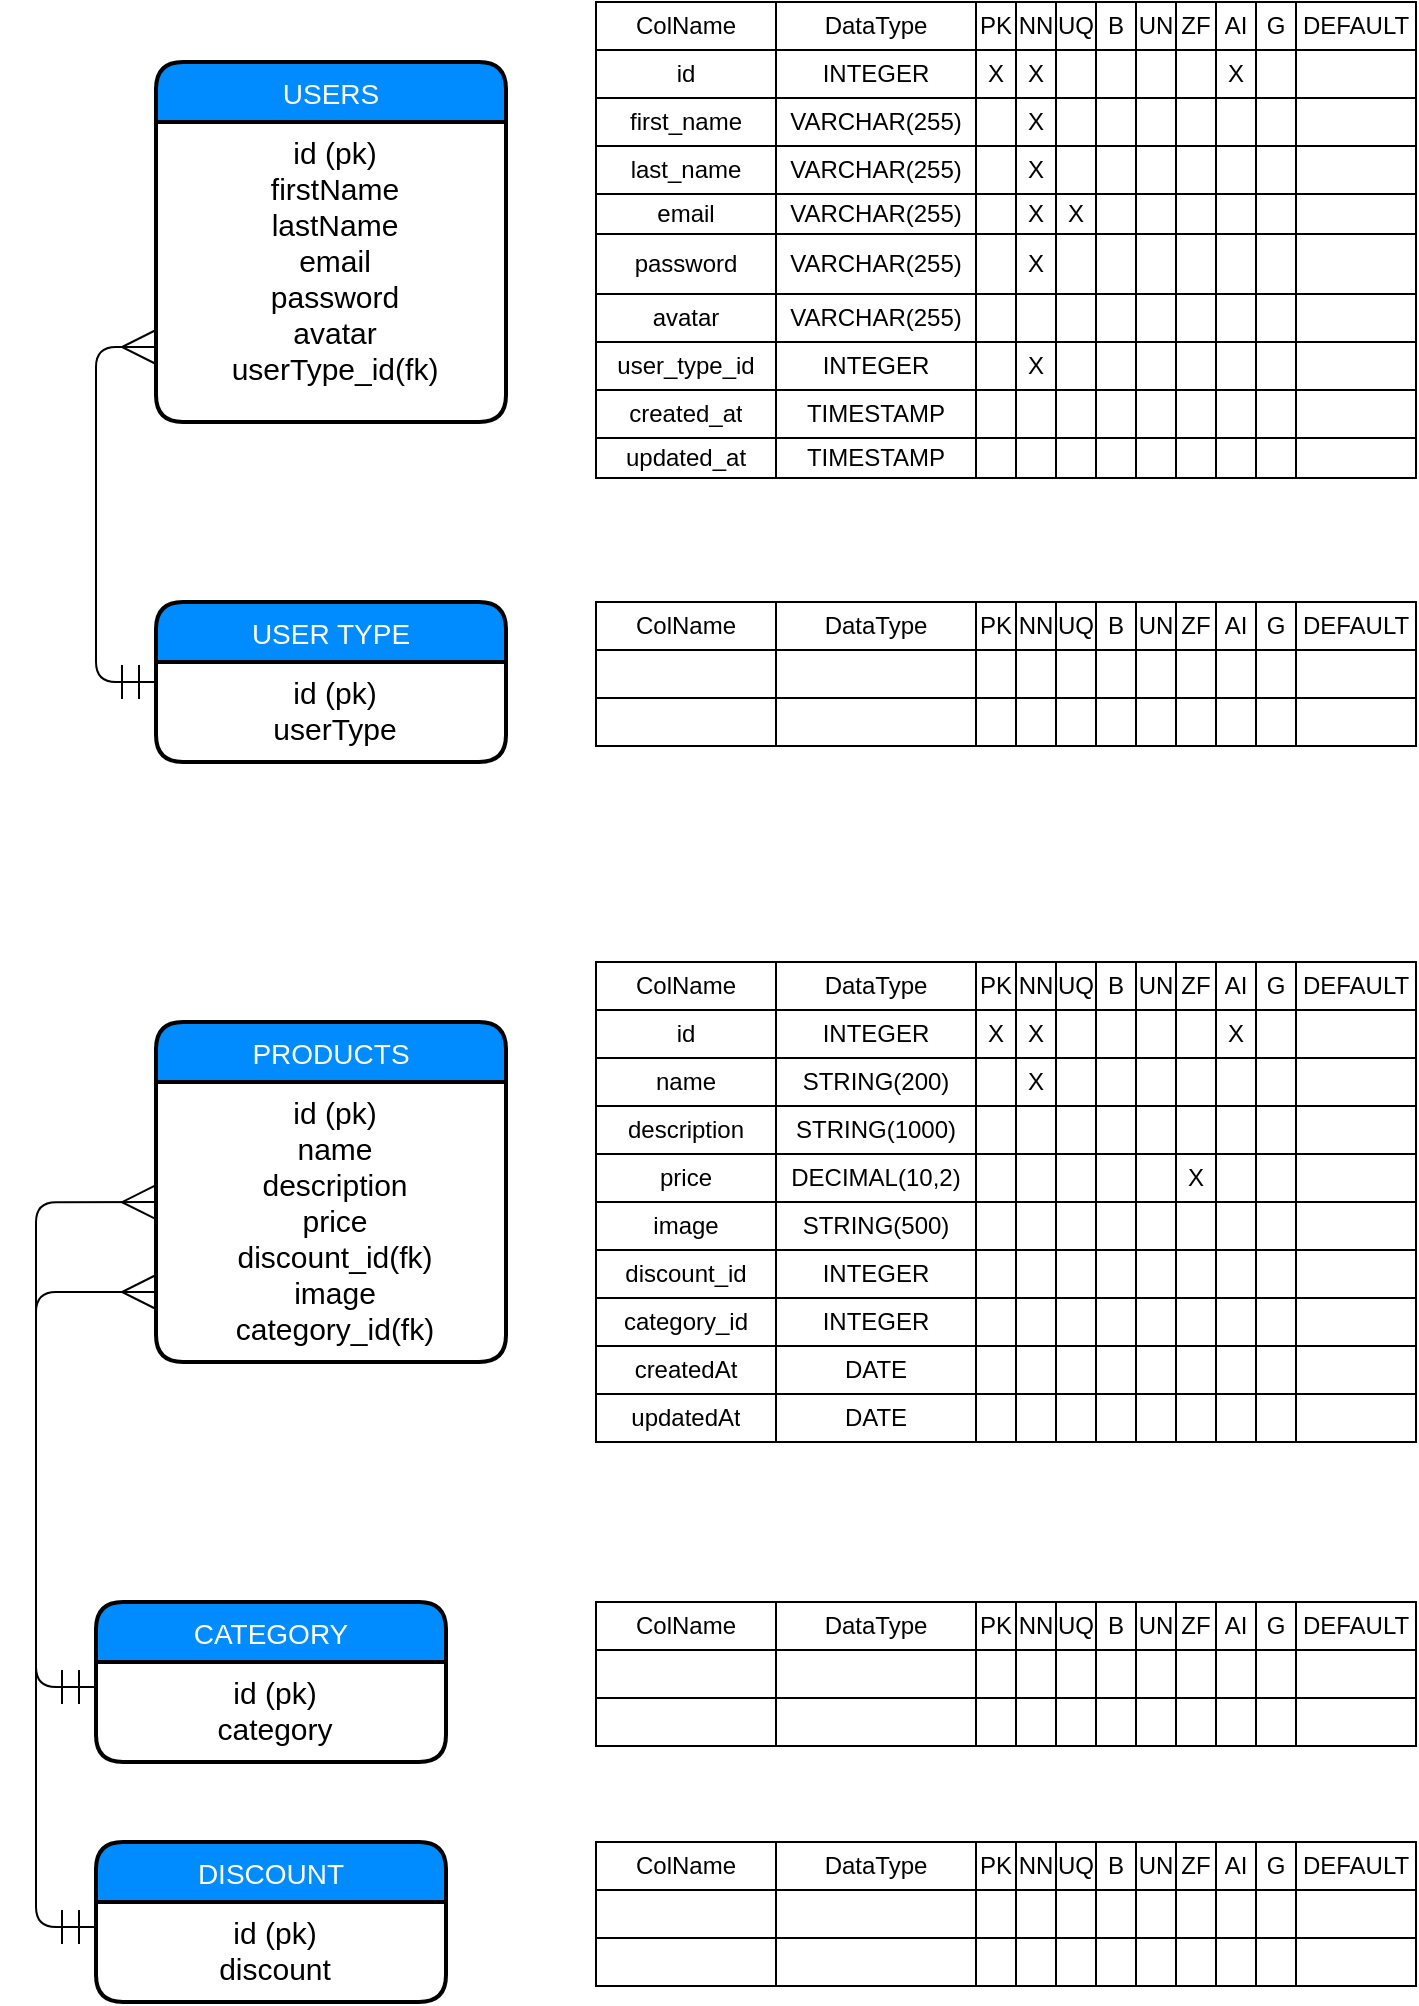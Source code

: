 <mxfile version="13.3.0" type="device"><diagram id="ekWYsmqaOG0nX-vSKfW_" name="Page-1"><mxGraphModel dx="2272" dy="-335" grid="1" gridSize="10" guides="1" tooltips="1" connect="1" arrows="1" fold="1" page="1" pageScale="1" pageWidth="850" pageHeight="1100" math="0" shadow="0"><root><mxCell id="0"/><mxCell id="1" parent="0"/><mxCell id="7HfSmaz2Y7w5j2DKE8Il-317" value="" style="shape=table;html=1;whiteSpace=wrap;startSize=0;container=1;collapsible=0;childLayout=tableLayout;" parent="1" vertex="1"><mxGeometry x="-520" y="2040" width="410" height="72" as="geometry"/></mxCell><mxCell id="7HfSmaz2Y7w5j2DKE8Il-318" value="" style="shape=partialRectangle;html=1;whiteSpace=wrap;collapsible=0;dropTarget=0;pointerEvents=0;fillColor=none;top=0;left=0;bottom=0;right=0;points=[[0,0.5],[1,0.5]];portConstraint=eastwest;" parent="7HfSmaz2Y7w5j2DKE8Il-317" vertex="1"><mxGeometry width="410" height="24" as="geometry"/></mxCell><mxCell id="7HfSmaz2Y7w5j2DKE8Il-319" value="ColName" style="shape=partialRectangle;html=1;whiteSpace=wrap;connectable=0;overflow=hidden;fillColor=none;top=0;left=0;bottom=0;right=0;" parent="7HfSmaz2Y7w5j2DKE8Il-318" vertex="1"><mxGeometry width="90" height="24" as="geometry"/></mxCell><mxCell id="7HfSmaz2Y7w5j2DKE8Il-320" value="DataType" style="shape=partialRectangle;html=1;whiteSpace=wrap;connectable=0;overflow=hidden;fillColor=none;top=0;left=0;bottom=0;right=0;" parent="7HfSmaz2Y7w5j2DKE8Il-318" vertex="1"><mxGeometry x="90" width="100" height="24" as="geometry"/></mxCell><mxCell id="7HfSmaz2Y7w5j2DKE8Il-321" value="PK" style="shape=partialRectangle;html=1;whiteSpace=wrap;connectable=0;overflow=hidden;fillColor=none;top=0;left=0;bottom=0;right=0;" parent="7HfSmaz2Y7w5j2DKE8Il-318" vertex="1"><mxGeometry x="190" width="20" height="24" as="geometry"/></mxCell><mxCell id="7HfSmaz2Y7w5j2DKE8Il-322" value="NN" style="shape=partialRectangle;html=1;whiteSpace=wrap;connectable=0;overflow=hidden;fillColor=none;top=0;left=0;bottom=0;right=0;" parent="7HfSmaz2Y7w5j2DKE8Il-318" vertex="1"><mxGeometry x="210" width="20" height="24" as="geometry"/></mxCell><mxCell id="7HfSmaz2Y7w5j2DKE8Il-323" value="UQ" style="shape=partialRectangle;html=1;whiteSpace=wrap;connectable=0;overflow=hidden;fillColor=none;top=0;left=0;bottom=0;right=0;" parent="7HfSmaz2Y7w5j2DKE8Il-318" vertex="1"><mxGeometry x="230" width="20" height="24" as="geometry"/></mxCell><mxCell id="7HfSmaz2Y7w5j2DKE8Il-324" value="B" style="shape=partialRectangle;html=1;whiteSpace=wrap;connectable=0;overflow=hidden;fillColor=none;top=0;left=0;bottom=0;right=0;" parent="7HfSmaz2Y7w5j2DKE8Il-318" vertex="1"><mxGeometry x="250" width="20" height="24" as="geometry"/></mxCell><mxCell id="7HfSmaz2Y7w5j2DKE8Il-325" value="UN" style="shape=partialRectangle;html=1;whiteSpace=wrap;connectable=0;overflow=hidden;fillColor=none;top=0;left=0;bottom=0;right=0;" parent="7HfSmaz2Y7w5j2DKE8Il-318" vertex="1"><mxGeometry x="270" width="20" height="24" as="geometry"/></mxCell><mxCell id="7HfSmaz2Y7w5j2DKE8Il-326" value="ZF" style="shape=partialRectangle;html=1;whiteSpace=wrap;connectable=0;overflow=hidden;fillColor=none;top=0;left=0;bottom=0;right=0;" parent="7HfSmaz2Y7w5j2DKE8Il-318" vertex="1"><mxGeometry x="290" width="20" height="24" as="geometry"/></mxCell><mxCell id="7HfSmaz2Y7w5j2DKE8Il-327" value="AI" style="shape=partialRectangle;html=1;whiteSpace=wrap;connectable=0;overflow=hidden;fillColor=none;top=0;left=0;bottom=0;right=0;" parent="7HfSmaz2Y7w5j2DKE8Il-318" vertex="1"><mxGeometry x="310" width="20" height="24" as="geometry"/></mxCell><mxCell id="7HfSmaz2Y7w5j2DKE8Il-328" value="G" style="shape=partialRectangle;html=1;whiteSpace=wrap;connectable=0;overflow=hidden;fillColor=none;top=0;left=0;bottom=0;right=0;" parent="7HfSmaz2Y7w5j2DKE8Il-318" vertex="1"><mxGeometry x="330" width="20" height="24" as="geometry"/></mxCell><mxCell id="7HfSmaz2Y7w5j2DKE8Il-329" value="DEFAULT" style="shape=partialRectangle;html=1;whiteSpace=wrap;connectable=0;overflow=hidden;fillColor=none;top=0;left=0;bottom=0;right=0;" parent="7HfSmaz2Y7w5j2DKE8Il-318" vertex="1"><mxGeometry x="350" width="60" height="24" as="geometry"/></mxCell><mxCell id="7HfSmaz2Y7w5j2DKE8Il-330" value="" style="shape=partialRectangle;html=1;whiteSpace=wrap;collapsible=0;dropTarget=0;pointerEvents=0;fillColor=none;top=0;left=0;bottom=0;right=0;points=[[0,0.5],[1,0.5]];portConstraint=eastwest;" parent="7HfSmaz2Y7w5j2DKE8Il-317" vertex="1"><mxGeometry y="24" width="410" height="24" as="geometry"/></mxCell><mxCell id="7HfSmaz2Y7w5j2DKE8Il-331" value="" style="shape=partialRectangle;html=1;whiteSpace=wrap;connectable=0;overflow=hidden;fillColor=none;top=0;left=0;bottom=0;right=0;" parent="7HfSmaz2Y7w5j2DKE8Il-330" vertex="1"><mxGeometry width="90" height="24" as="geometry"/></mxCell><mxCell id="7HfSmaz2Y7w5j2DKE8Il-332" value="" style="shape=partialRectangle;html=1;whiteSpace=wrap;connectable=0;overflow=hidden;fillColor=none;top=0;left=0;bottom=0;right=0;" parent="7HfSmaz2Y7w5j2DKE8Il-330" vertex="1"><mxGeometry x="90" width="100" height="24" as="geometry"/></mxCell><mxCell id="7HfSmaz2Y7w5j2DKE8Il-333" value="" style="shape=partialRectangle;html=1;whiteSpace=wrap;connectable=0;overflow=hidden;fillColor=none;top=0;left=0;bottom=0;right=0;" parent="7HfSmaz2Y7w5j2DKE8Il-330" vertex="1"><mxGeometry x="190" width="20" height="24" as="geometry"/></mxCell><mxCell id="7HfSmaz2Y7w5j2DKE8Il-334" value="" style="shape=partialRectangle;html=1;whiteSpace=wrap;connectable=0;overflow=hidden;fillColor=none;top=0;left=0;bottom=0;right=0;" parent="7HfSmaz2Y7w5j2DKE8Il-330" vertex="1"><mxGeometry x="210" width="20" height="24" as="geometry"/></mxCell><mxCell id="7HfSmaz2Y7w5j2DKE8Il-335" value="" style="shape=partialRectangle;html=1;whiteSpace=wrap;connectable=0;overflow=hidden;fillColor=none;top=0;left=0;bottom=0;right=0;" parent="7HfSmaz2Y7w5j2DKE8Il-330" vertex="1"><mxGeometry x="230" width="20" height="24" as="geometry"/></mxCell><mxCell id="7HfSmaz2Y7w5j2DKE8Il-336" value="" style="shape=partialRectangle;html=1;whiteSpace=wrap;connectable=0;overflow=hidden;fillColor=none;top=0;left=0;bottom=0;right=0;" parent="7HfSmaz2Y7w5j2DKE8Il-330" vertex="1"><mxGeometry x="250" width="20" height="24" as="geometry"/></mxCell><mxCell id="7HfSmaz2Y7w5j2DKE8Il-337" value="" style="shape=partialRectangle;html=1;whiteSpace=wrap;connectable=0;overflow=hidden;fillColor=none;top=0;left=0;bottom=0;right=0;" parent="7HfSmaz2Y7w5j2DKE8Il-330" vertex="1"><mxGeometry x="270" width="20" height="24" as="geometry"/></mxCell><mxCell id="7HfSmaz2Y7w5j2DKE8Il-338" value="" style="shape=partialRectangle;html=1;whiteSpace=wrap;connectable=0;overflow=hidden;fillColor=none;top=0;left=0;bottom=0;right=0;" parent="7HfSmaz2Y7w5j2DKE8Il-330" vertex="1"><mxGeometry x="290" width="20" height="24" as="geometry"/></mxCell><mxCell id="7HfSmaz2Y7w5j2DKE8Il-339" value="" style="shape=partialRectangle;html=1;whiteSpace=wrap;connectable=0;overflow=hidden;fillColor=none;top=0;left=0;bottom=0;right=0;" parent="7HfSmaz2Y7w5j2DKE8Il-330" vertex="1"><mxGeometry x="310" width="20" height="24" as="geometry"/></mxCell><mxCell id="7HfSmaz2Y7w5j2DKE8Il-340" value="" style="shape=partialRectangle;html=1;whiteSpace=wrap;connectable=0;overflow=hidden;fillColor=none;top=0;left=0;bottom=0;right=0;" parent="7HfSmaz2Y7w5j2DKE8Il-330" vertex="1"><mxGeometry x="330" width="20" height="24" as="geometry"/></mxCell><mxCell id="7HfSmaz2Y7w5j2DKE8Il-341" value="" style="shape=partialRectangle;html=1;whiteSpace=wrap;connectable=0;overflow=hidden;fillColor=none;top=0;left=0;bottom=0;right=0;" parent="7HfSmaz2Y7w5j2DKE8Il-330" vertex="1"><mxGeometry x="350" width="60" height="24" as="geometry"/></mxCell><mxCell id="7HfSmaz2Y7w5j2DKE8Il-342" value="" style="shape=partialRectangle;html=1;whiteSpace=wrap;collapsible=0;dropTarget=0;pointerEvents=0;fillColor=none;top=0;left=0;bottom=0;right=0;points=[[0,0.5],[1,0.5]];portConstraint=eastwest;" parent="7HfSmaz2Y7w5j2DKE8Il-317" vertex="1"><mxGeometry y="48" width="410" height="24" as="geometry"/></mxCell><mxCell id="7HfSmaz2Y7w5j2DKE8Il-343" value="" style="shape=partialRectangle;html=1;whiteSpace=wrap;connectable=0;overflow=hidden;fillColor=none;top=0;left=0;bottom=0;right=0;" parent="7HfSmaz2Y7w5j2DKE8Il-342" vertex="1"><mxGeometry width="90" height="24" as="geometry"/></mxCell><mxCell id="7HfSmaz2Y7w5j2DKE8Il-344" value="" style="shape=partialRectangle;html=1;whiteSpace=wrap;connectable=0;overflow=hidden;fillColor=none;top=0;left=0;bottom=0;right=0;" parent="7HfSmaz2Y7w5j2DKE8Il-342" vertex="1"><mxGeometry x="90" width="100" height="24" as="geometry"/></mxCell><mxCell id="7HfSmaz2Y7w5j2DKE8Il-345" value="" style="shape=partialRectangle;html=1;whiteSpace=wrap;connectable=0;overflow=hidden;fillColor=none;top=0;left=0;bottom=0;right=0;" parent="7HfSmaz2Y7w5j2DKE8Il-342" vertex="1"><mxGeometry x="190" width="20" height="24" as="geometry"/></mxCell><mxCell id="7HfSmaz2Y7w5j2DKE8Il-346" value="" style="shape=partialRectangle;html=1;whiteSpace=wrap;connectable=0;overflow=hidden;fillColor=none;top=0;left=0;bottom=0;right=0;" parent="7HfSmaz2Y7w5j2DKE8Il-342" vertex="1"><mxGeometry x="210" width="20" height="24" as="geometry"/></mxCell><mxCell id="7HfSmaz2Y7w5j2DKE8Il-347" value="" style="shape=partialRectangle;html=1;whiteSpace=wrap;connectable=0;overflow=hidden;fillColor=none;top=0;left=0;bottom=0;right=0;" parent="7HfSmaz2Y7w5j2DKE8Il-342" vertex="1"><mxGeometry x="230" width="20" height="24" as="geometry"/></mxCell><mxCell id="7HfSmaz2Y7w5j2DKE8Il-348" value="" style="shape=partialRectangle;html=1;whiteSpace=wrap;connectable=0;overflow=hidden;fillColor=none;top=0;left=0;bottom=0;right=0;" parent="7HfSmaz2Y7w5j2DKE8Il-342" vertex="1"><mxGeometry x="250" width="20" height="24" as="geometry"/></mxCell><mxCell id="7HfSmaz2Y7w5j2DKE8Il-349" value="" style="shape=partialRectangle;html=1;whiteSpace=wrap;connectable=0;overflow=hidden;fillColor=none;top=0;left=0;bottom=0;right=0;" parent="7HfSmaz2Y7w5j2DKE8Il-342" vertex="1"><mxGeometry x="270" width="20" height="24" as="geometry"/></mxCell><mxCell id="7HfSmaz2Y7w5j2DKE8Il-350" value="" style="shape=partialRectangle;html=1;whiteSpace=wrap;connectable=0;overflow=hidden;fillColor=none;top=0;left=0;bottom=0;right=0;" parent="7HfSmaz2Y7w5j2DKE8Il-342" vertex="1"><mxGeometry x="290" width="20" height="24" as="geometry"/></mxCell><mxCell id="7HfSmaz2Y7w5j2DKE8Il-351" value="" style="shape=partialRectangle;html=1;whiteSpace=wrap;connectable=0;overflow=hidden;fillColor=none;top=0;left=0;bottom=0;right=0;" parent="7HfSmaz2Y7w5j2DKE8Il-342" vertex="1"><mxGeometry x="310" width="20" height="24" as="geometry"/></mxCell><mxCell id="7HfSmaz2Y7w5j2DKE8Il-352" value="" style="shape=partialRectangle;html=1;whiteSpace=wrap;connectable=0;overflow=hidden;fillColor=none;top=0;left=0;bottom=0;right=0;" parent="7HfSmaz2Y7w5j2DKE8Il-342" vertex="1"><mxGeometry x="330" width="20" height="24" as="geometry"/></mxCell><mxCell id="7HfSmaz2Y7w5j2DKE8Il-353" value="" style="shape=partialRectangle;html=1;whiteSpace=wrap;connectable=0;overflow=hidden;fillColor=none;top=0;left=0;bottom=0;right=0;" parent="7HfSmaz2Y7w5j2DKE8Il-342" vertex="1"><mxGeometry x="350" width="60" height="24" as="geometry"/></mxCell><mxCell id="7HfSmaz2Y7w5j2DKE8Il-280" value="" style="shape=table;html=1;whiteSpace=wrap;startSize=0;container=1;collapsible=0;childLayout=tableLayout;" parent="1" vertex="1"><mxGeometry x="-520" y="1920" width="410" height="72" as="geometry"/></mxCell><mxCell id="7HfSmaz2Y7w5j2DKE8Il-281" value="" style="shape=partialRectangle;html=1;whiteSpace=wrap;collapsible=0;dropTarget=0;pointerEvents=0;fillColor=none;top=0;left=0;bottom=0;right=0;points=[[0,0.5],[1,0.5]];portConstraint=eastwest;" parent="7HfSmaz2Y7w5j2DKE8Il-280" vertex="1"><mxGeometry width="410" height="24" as="geometry"/></mxCell><mxCell id="7HfSmaz2Y7w5j2DKE8Il-282" value="ColName" style="shape=partialRectangle;html=1;whiteSpace=wrap;connectable=0;overflow=hidden;fillColor=none;top=0;left=0;bottom=0;right=0;" parent="7HfSmaz2Y7w5j2DKE8Il-281" vertex="1"><mxGeometry width="90" height="24" as="geometry"/></mxCell><mxCell id="7HfSmaz2Y7w5j2DKE8Il-283" value="DataType" style="shape=partialRectangle;html=1;whiteSpace=wrap;connectable=0;overflow=hidden;fillColor=none;top=0;left=0;bottom=0;right=0;" parent="7HfSmaz2Y7w5j2DKE8Il-281" vertex="1"><mxGeometry x="90" width="100" height="24" as="geometry"/></mxCell><mxCell id="7HfSmaz2Y7w5j2DKE8Il-284" value="PK" style="shape=partialRectangle;html=1;whiteSpace=wrap;connectable=0;overflow=hidden;fillColor=none;top=0;left=0;bottom=0;right=0;" parent="7HfSmaz2Y7w5j2DKE8Il-281" vertex="1"><mxGeometry x="190" width="20" height="24" as="geometry"/></mxCell><mxCell id="7HfSmaz2Y7w5j2DKE8Il-285" value="NN" style="shape=partialRectangle;html=1;whiteSpace=wrap;connectable=0;overflow=hidden;fillColor=none;top=0;left=0;bottom=0;right=0;" parent="7HfSmaz2Y7w5j2DKE8Il-281" vertex="1"><mxGeometry x="210" width="20" height="24" as="geometry"/></mxCell><mxCell id="7HfSmaz2Y7w5j2DKE8Il-286" value="UQ" style="shape=partialRectangle;html=1;whiteSpace=wrap;connectable=0;overflow=hidden;fillColor=none;top=0;left=0;bottom=0;right=0;" parent="7HfSmaz2Y7w5j2DKE8Il-281" vertex="1"><mxGeometry x="230" width="20" height="24" as="geometry"/></mxCell><mxCell id="7HfSmaz2Y7w5j2DKE8Il-287" value="B" style="shape=partialRectangle;html=1;whiteSpace=wrap;connectable=0;overflow=hidden;fillColor=none;top=0;left=0;bottom=0;right=0;" parent="7HfSmaz2Y7w5j2DKE8Il-281" vertex="1"><mxGeometry x="250" width="20" height="24" as="geometry"/></mxCell><mxCell id="7HfSmaz2Y7w5j2DKE8Il-288" value="UN" style="shape=partialRectangle;html=1;whiteSpace=wrap;connectable=0;overflow=hidden;fillColor=none;top=0;left=0;bottom=0;right=0;" parent="7HfSmaz2Y7w5j2DKE8Il-281" vertex="1"><mxGeometry x="270" width="20" height="24" as="geometry"/></mxCell><mxCell id="7HfSmaz2Y7w5j2DKE8Il-289" value="ZF" style="shape=partialRectangle;html=1;whiteSpace=wrap;connectable=0;overflow=hidden;fillColor=none;top=0;left=0;bottom=0;right=0;" parent="7HfSmaz2Y7w5j2DKE8Il-281" vertex="1"><mxGeometry x="290" width="20" height="24" as="geometry"/></mxCell><mxCell id="7HfSmaz2Y7w5j2DKE8Il-290" value="AI" style="shape=partialRectangle;html=1;whiteSpace=wrap;connectable=0;overflow=hidden;fillColor=none;top=0;left=0;bottom=0;right=0;" parent="7HfSmaz2Y7w5j2DKE8Il-281" vertex="1"><mxGeometry x="310" width="20" height="24" as="geometry"/></mxCell><mxCell id="7HfSmaz2Y7w5j2DKE8Il-291" value="G" style="shape=partialRectangle;html=1;whiteSpace=wrap;connectable=0;overflow=hidden;fillColor=none;top=0;left=0;bottom=0;right=0;" parent="7HfSmaz2Y7w5j2DKE8Il-281" vertex="1"><mxGeometry x="330" width="20" height="24" as="geometry"/></mxCell><mxCell id="7HfSmaz2Y7w5j2DKE8Il-292" value="DEFAULT" style="shape=partialRectangle;html=1;whiteSpace=wrap;connectable=0;overflow=hidden;fillColor=none;top=0;left=0;bottom=0;right=0;" parent="7HfSmaz2Y7w5j2DKE8Il-281" vertex="1"><mxGeometry x="350" width="60" height="24" as="geometry"/></mxCell><mxCell id="7HfSmaz2Y7w5j2DKE8Il-293" value="" style="shape=partialRectangle;html=1;whiteSpace=wrap;collapsible=0;dropTarget=0;pointerEvents=0;fillColor=none;top=0;left=0;bottom=0;right=0;points=[[0,0.5],[1,0.5]];portConstraint=eastwest;" parent="7HfSmaz2Y7w5j2DKE8Il-280" vertex="1"><mxGeometry y="24" width="410" height="24" as="geometry"/></mxCell><mxCell id="7HfSmaz2Y7w5j2DKE8Il-294" value="" style="shape=partialRectangle;html=1;whiteSpace=wrap;connectable=0;overflow=hidden;fillColor=none;top=0;left=0;bottom=0;right=0;" parent="7HfSmaz2Y7w5j2DKE8Il-293" vertex="1"><mxGeometry width="90" height="24" as="geometry"/></mxCell><mxCell id="7HfSmaz2Y7w5j2DKE8Il-295" value="" style="shape=partialRectangle;html=1;whiteSpace=wrap;connectable=0;overflow=hidden;fillColor=none;top=0;left=0;bottom=0;right=0;" parent="7HfSmaz2Y7w5j2DKE8Il-293" vertex="1"><mxGeometry x="90" width="100" height="24" as="geometry"/></mxCell><mxCell id="7HfSmaz2Y7w5j2DKE8Il-296" value="" style="shape=partialRectangle;html=1;whiteSpace=wrap;connectable=0;overflow=hidden;fillColor=none;top=0;left=0;bottom=0;right=0;" parent="7HfSmaz2Y7w5j2DKE8Il-293" vertex="1"><mxGeometry x="190" width="20" height="24" as="geometry"/></mxCell><mxCell id="7HfSmaz2Y7w5j2DKE8Il-297" value="" style="shape=partialRectangle;html=1;whiteSpace=wrap;connectable=0;overflow=hidden;fillColor=none;top=0;left=0;bottom=0;right=0;" parent="7HfSmaz2Y7w5j2DKE8Il-293" vertex="1"><mxGeometry x="210" width="20" height="24" as="geometry"/></mxCell><mxCell id="7HfSmaz2Y7w5j2DKE8Il-298" value="" style="shape=partialRectangle;html=1;whiteSpace=wrap;connectable=0;overflow=hidden;fillColor=none;top=0;left=0;bottom=0;right=0;" parent="7HfSmaz2Y7w5j2DKE8Il-293" vertex="1"><mxGeometry x="230" width="20" height="24" as="geometry"/></mxCell><mxCell id="7HfSmaz2Y7w5j2DKE8Il-299" value="" style="shape=partialRectangle;html=1;whiteSpace=wrap;connectable=0;overflow=hidden;fillColor=none;top=0;left=0;bottom=0;right=0;" parent="7HfSmaz2Y7w5j2DKE8Il-293" vertex="1"><mxGeometry x="250" width="20" height="24" as="geometry"/></mxCell><mxCell id="7HfSmaz2Y7w5j2DKE8Il-300" value="" style="shape=partialRectangle;html=1;whiteSpace=wrap;connectable=0;overflow=hidden;fillColor=none;top=0;left=0;bottom=0;right=0;" parent="7HfSmaz2Y7w5j2DKE8Il-293" vertex="1"><mxGeometry x="270" width="20" height="24" as="geometry"/></mxCell><mxCell id="7HfSmaz2Y7w5j2DKE8Il-301" value="" style="shape=partialRectangle;html=1;whiteSpace=wrap;connectable=0;overflow=hidden;fillColor=none;top=0;left=0;bottom=0;right=0;" parent="7HfSmaz2Y7w5j2DKE8Il-293" vertex="1"><mxGeometry x="290" width="20" height="24" as="geometry"/></mxCell><mxCell id="7HfSmaz2Y7w5j2DKE8Il-302" value="" style="shape=partialRectangle;html=1;whiteSpace=wrap;connectable=0;overflow=hidden;fillColor=none;top=0;left=0;bottom=0;right=0;" parent="7HfSmaz2Y7w5j2DKE8Il-293" vertex="1"><mxGeometry x="310" width="20" height="24" as="geometry"/></mxCell><mxCell id="7HfSmaz2Y7w5j2DKE8Il-303" value="" style="shape=partialRectangle;html=1;whiteSpace=wrap;connectable=0;overflow=hidden;fillColor=none;top=0;left=0;bottom=0;right=0;" parent="7HfSmaz2Y7w5j2DKE8Il-293" vertex="1"><mxGeometry x="330" width="20" height="24" as="geometry"/></mxCell><mxCell id="7HfSmaz2Y7w5j2DKE8Il-304" value="" style="shape=partialRectangle;html=1;whiteSpace=wrap;connectable=0;overflow=hidden;fillColor=none;top=0;left=0;bottom=0;right=0;" parent="7HfSmaz2Y7w5j2DKE8Il-293" vertex="1"><mxGeometry x="350" width="60" height="24" as="geometry"/></mxCell><mxCell id="7HfSmaz2Y7w5j2DKE8Il-305" value="" style="shape=partialRectangle;html=1;whiteSpace=wrap;collapsible=0;dropTarget=0;pointerEvents=0;fillColor=none;top=0;left=0;bottom=0;right=0;points=[[0,0.5],[1,0.5]];portConstraint=eastwest;" parent="7HfSmaz2Y7w5j2DKE8Il-280" vertex="1"><mxGeometry y="48" width="410" height="24" as="geometry"/></mxCell><mxCell id="7HfSmaz2Y7w5j2DKE8Il-306" value="" style="shape=partialRectangle;html=1;whiteSpace=wrap;connectable=0;overflow=hidden;fillColor=none;top=0;left=0;bottom=0;right=0;" parent="7HfSmaz2Y7w5j2DKE8Il-305" vertex="1"><mxGeometry width="90" height="24" as="geometry"/></mxCell><mxCell id="7HfSmaz2Y7w5j2DKE8Il-307" value="" style="shape=partialRectangle;html=1;whiteSpace=wrap;connectable=0;overflow=hidden;fillColor=none;top=0;left=0;bottom=0;right=0;" parent="7HfSmaz2Y7w5j2DKE8Il-305" vertex="1"><mxGeometry x="90" width="100" height="24" as="geometry"/></mxCell><mxCell id="7HfSmaz2Y7w5j2DKE8Il-308" value="" style="shape=partialRectangle;html=1;whiteSpace=wrap;connectable=0;overflow=hidden;fillColor=none;top=0;left=0;bottom=0;right=0;" parent="7HfSmaz2Y7w5j2DKE8Il-305" vertex="1"><mxGeometry x="190" width="20" height="24" as="geometry"/></mxCell><mxCell id="7HfSmaz2Y7w5j2DKE8Il-309" value="" style="shape=partialRectangle;html=1;whiteSpace=wrap;connectable=0;overflow=hidden;fillColor=none;top=0;left=0;bottom=0;right=0;" parent="7HfSmaz2Y7w5j2DKE8Il-305" vertex="1"><mxGeometry x="210" width="20" height="24" as="geometry"/></mxCell><mxCell id="7HfSmaz2Y7w5j2DKE8Il-310" value="" style="shape=partialRectangle;html=1;whiteSpace=wrap;connectable=0;overflow=hidden;fillColor=none;top=0;left=0;bottom=0;right=0;" parent="7HfSmaz2Y7w5j2DKE8Il-305" vertex="1"><mxGeometry x="230" width="20" height="24" as="geometry"/></mxCell><mxCell id="7HfSmaz2Y7w5j2DKE8Il-311" value="" style="shape=partialRectangle;html=1;whiteSpace=wrap;connectable=0;overflow=hidden;fillColor=none;top=0;left=0;bottom=0;right=0;" parent="7HfSmaz2Y7w5j2DKE8Il-305" vertex="1"><mxGeometry x="250" width="20" height="24" as="geometry"/></mxCell><mxCell id="7HfSmaz2Y7w5j2DKE8Il-312" value="" style="shape=partialRectangle;html=1;whiteSpace=wrap;connectable=0;overflow=hidden;fillColor=none;top=0;left=0;bottom=0;right=0;" parent="7HfSmaz2Y7w5j2DKE8Il-305" vertex="1"><mxGeometry x="270" width="20" height="24" as="geometry"/></mxCell><mxCell id="7HfSmaz2Y7w5j2DKE8Il-313" value="" style="shape=partialRectangle;html=1;whiteSpace=wrap;connectable=0;overflow=hidden;fillColor=none;top=0;left=0;bottom=0;right=0;" parent="7HfSmaz2Y7w5j2DKE8Il-305" vertex="1"><mxGeometry x="290" width="20" height="24" as="geometry"/></mxCell><mxCell id="7HfSmaz2Y7w5j2DKE8Il-314" value="" style="shape=partialRectangle;html=1;whiteSpace=wrap;connectable=0;overflow=hidden;fillColor=none;top=0;left=0;bottom=0;right=0;" parent="7HfSmaz2Y7w5j2DKE8Il-305" vertex="1"><mxGeometry x="310" width="20" height="24" as="geometry"/></mxCell><mxCell id="7HfSmaz2Y7w5j2DKE8Il-315" value="" style="shape=partialRectangle;html=1;whiteSpace=wrap;connectable=0;overflow=hidden;fillColor=none;top=0;left=0;bottom=0;right=0;" parent="7HfSmaz2Y7w5j2DKE8Il-305" vertex="1"><mxGeometry x="330" width="20" height="24" as="geometry"/></mxCell><mxCell id="7HfSmaz2Y7w5j2DKE8Il-316" value="" style="shape=partialRectangle;html=1;whiteSpace=wrap;connectable=0;overflow=hidden;fillColor=none;top=0;left=0;bottom=0;right=0;" parent="7HfSmaz2Y7w5j2DKE8Il-305" vertex="1"><mxGeometry x="350" width="60" height="24" as="geometry"/></mxCell><mxCell id="7HfSmaz2Y7w5j2DKE8Il-159" value="" style="shape=table;html=1;whiteSpace=wrap;startSize=0;container=1;collapsible=0;childLayout=tableLayout;" parent="1" vertex="1"><mxGeometry x="-520" y="1420" width="410" height="72" as="geometry"/></mxCell><mxCell id="7HfSmaz2Y7w5j2DKE8Il-160" value="" style="shape=partialRectangle;html=1;whiteSpace=wrap;collapsible=0;dropTarget=0;pointerEvents=0;fillColor=none;top=0;left=0;bottom=0;right=0;points=[[0,0.5],[1,0.5]];portConstraint=eastwest;" parent="7HfSmaz2Y7w5j2DKE8Il-159" vertex="1"><mxGeometry width="410" height="24" as="geometry"/></mxCell><mxCell id="7HfSmaz2Y7w5j2DKE8Il-161" value="ColName" style="shape=partialRectangle;html=1;whiteSpace=wrap;connectable=0;overflow=hidden;fillColor=none;top=0;left=0;bottom=0;right=0;" parent="7HfSmaz2Y7w5j2DKE8Il-160" vertex="1"><mxGeometry width="90" height="24" as="geometry"/></mxCell><mxCell id="7HfSmaz2Y7w5j2DKE8Il-162" value="DataType" style="shape=partialRectangle;html=1;whiteSpace=wrap;connectable=0;overflow=hidden;fillColor=none;top=0;left=0;bottom=0;right=0;" parent="7HfSmaz2Y7w5j2DKE8Il-160" vertex="1"><mxGeometry x="90" width="100" height="24" as="geometry"/></mxCell><mxCell id="7HfSmaz2Y7w5j2DKE8Il-163" value="PK" style="shape=partialRectangle;html=1;whiteSpace=wrap;connectable=0;overflow=hidden;fillColor=none;top=0;left=0;bottom=0;right=0;" parent="7HfSmaz2Y7w5j2DKE8Il-160" vertex="1"><mxGeometry x="190" width="20" height="24" as="geometry"/></mxCell><mxCell id="7HfSmaz2Y7w5j2DKE8Il-164" value="NN" style="shape=partialRectangle;html=1;whiteSpace=wrap;connectable=0;overflow=hidden;fillColor=none;top=0;left=0;bottom=0;right=0;" parent="7HfSmaz2Y7w5j2DKE8Il-160" vertex="1"><mxGeometry x="210" width="20" height="24" as="geometry"/></mxCell><mxCell id="7HfSmaz2Y7w5j2DKE8Il-165" value="UQ" style="shape=partialRectangle;html=1;whiteSpace=wrap;connectable=0;overflow=hidden;fillColor=none;top=0;left=0;bottom=0;right=0;" parent="7HfSmaz2Y7w5j2DKE8Il-160" vertex="1"><mxGeometry x="230" width="20" height="24" as="geometry"/></mxCell><mxCell id="7HfSmaz2Y7w5j2DKE8Il-166" value="B" style="shape=partialRectangle;html=1;whiteSpace=wrap;connectable=0;overflow=hidden;fillColor=none;top=0;left=0;bottom=0;right=0;" parent="7HfSmaz2Y7w5j2DKE8Il-160" vertex="1"><mxGeometry x="250" width="20" height="24" as="geometry"/></mxCell><mxCell id="7HfSmaz2Y7w5j2DKE8Il-167" value="UN" style="shape=partialRectangle;html=1;whiteSpace=wrap;connectable=0;overflow=hidden;fillColor=none;top=0;left=0;bottom=0;right=0;" parent="7HfSmaz2Y7w5j2DKE8Il-160" vertex="1"><mxGeometry x="270" width="20" height="24" as="geometry"/></mxCell><mxCell id="7HfSmaz2Y7w5j2DKE8Il-168" value="ZF" style="shape=partialRectangle;html=1;whiteSpace=wrap;connectable=0;overflow=hidden;fillColor=none;top=0;left=0;bottom=0;right=0;" parent="7HfSmaz2Y7w5j2DKE8Il-160" vertex="1"><mxGeometry x="290" width="20" height="24" as="geometry"/></mxCell><mxCell id="7HfSmaz2Y7w5j2DKE8Il-169" value="AI" style="shape=partialRectangle;html=1;whiteSpace=wrap;connectable=0;overflow=hidden;fillColor=none;top=0;left=0;bottom=0;right=0;" parent="7HfSmaz2Y7w5j2DKE8Il-160" vertex="1"><mxGeometry x="310" width="20" height="24" as="geometry"/></mxCell><mxCell id="7HfSmaz2Y7w5j2DKE8Il-170" value="G" style="shape=partialRectangle;html=1;whiteSpace=wrap;connectable=0;overflow=hidden;fillColor=none;top=0;left=0;bottom=0;right=0;" parent="7HfSmaz2Y7w5j2DKE8Il-160" vertex="1"><mxGeometry x="330" width="20" height="24" as="geometry"/></mxCell><mxCell id="7HfSmaz2Y7w5j2DKE8Il-171" value="DEFAULT" style="shape=partialRectangle;html=1;whiteSpace=wrap;connectable=0;overflow=hidden;fillColor=none;top=0;left=0;bottom=0;right=0;" parent="7HfSmaz2Y7w5j2DKE8Il-160" vertex="1"><mxGeometry x="350" width="60" height="24" as="geometry"/></mxCell><mxCell id="7HfSmaz2Y7w5j2DKE8Il-172" value="" style="shape=partialRectangle;html=1;whiteSpace=wrap;collapsible=0;dropTarget=0;pointerEvents=0;fillColor=none;top=0;left=0;bottom=0;right=0;points=[[0,0.5],[1,0.5]];portConstraint=eastwest;" parent="7HfSmaz2Y7w5j2DKE8Il-159" vertex="1"><mxGeometry y="24" width="410" height="24" as="geometry"/></mxCell><mxCell id="7HfSmaz2Y7w5j2DKE8Il-173" value="" style="shape=partialRectangle;html=1;whiteSpace=wrap;connectable=0;overflow=hidden;fillColor=none;top=0;left=0;bottom=0;right=0;" parent="7HfSmaz2Y7w5j2DKE8Il-172" vertex="1"><mxGeometry width="90" height="24" as="geometry"/></mxCell><mxCell id="7HfSmaz2Y7w5j2DKE8Il-174" value="" style="shape=partialRectangle;html=1;whiteSpace=wrap;connectable=0;overflow=hidden;fillColor=none;top=0;left=0;bottom=0;right=0;" parent="7HfSmaz2Y7w5j2DKE8Il-172" vertex="1"><mxGeometry x="90" width="100" height="24" as="geometry"/></mxCell><mxCell id="7HfSmaz2Y7w5j2DKE8Il-175" value="" style="shape=partialRectangle;html=1;whiteSpace=wrap;connectable=0;overflow=hidden;fillColor=none;top=0;left=0;bottom=0;right=0;" parent="7HfSmaz2Y7w5j2DKE8Il-172" vertex="1"><mxGeometry x="190" width="20" height="24" as="geometry"/></mxCell><mxCell id="7HfSmaz2Y7w5j2DKE8Il-176" value="" style="shape=partialRectangle;html=1;whiteSpace=wrap;connectable=0;overflow=hidden;fillColor=none;top=0;left=0;bottom=0;right=0;" parent="7HfSmaz2Y7w5j2DKE8Il-172" vertex="1"><mxGeometry x="210" width="20" height="24" as="geometry"/></mxCell><mxCell id="7HfSmaz2Y7w5j2DKE8Il-177" value="" style="shape=partialRectangle;html=1;whiteSpace=wrap;connectable=0;overflow=hidden;fillColor=none;top=0;left=0;bottom=0;right=0;" parent="7HfSmaz2Y7w5j2DKE8Il-172" vertex="1"><mxGeometry x="230" width="20" height="24" as="geometry"/></mxCell><mxCell id="7HfSmaz2Y7w5j2DKE8Il-178" value="" style="shape=partialRectangle;html=1;whiteSpace=wrap;connectable=0;overflow=hidden;fillColor=none;top=0;left=0;bottom=0;right=0;" parent="7HfSmaz2Y7w5j2DKE8Il-172" vertex="1"><mxGeometry x="250" width="20" height="24" as="geometry"/></mxCell><mxCell id="7HfSmaz2Y7w5j2DKE8Il-179" value="" style="shape=partialRectangle;html=1;whiteSpace=wrap;connectable=0;overflow=hidden;fillColor=none;top=0;left=0;bottom=0;right=0;" parent="7HfSmaz2Y7w5j2DKE8Il-172" vertex="1"><mxGeometry x="270" width="20" height="24" as="geometry"/></mxCell><mxCell id="7HfSmaz2Y7w5j2DKE8Il-180" value="" style="shape=partialRectangle;html=1;whiteSpace=wrap;connectable=0;overflow=hidden;fillColor=none;top=0;left=0;bottom=0;right=0;" parent="7HfSmaz2Y7w5j2DKE8Il-172" vertex="1"><mxGeometry x="290" width="20" height="24" as="geometry"/></mxCell><mxCell id="7HfSmaz2Y7w5j2DKE8Il-181" value="" style="shape=partialRectangle;html=1;whiteSpace=wrap;connectable=0;overflow=hidden;fillColor=none;top=0;left=0;bottom=0;right=0;" parent="7HfSmaz2Y7w5j2DKE8Il-172" vertex="1"><mxGeometry x="310" width="20" height="24" as="geometry"/></mxCell><mxCell id="7HfSmaz2Y7w5j2DKE8Il-182" value="" style="shape=partialRectangle;html=1;whiteSpace=wrap;connectable=0;overflow=hidden;fillColor=none;top=0;left=0;bottom=0;right=0;" parent="7HfSmaz2Y7w5j2DKE8Il-172" vertex="1"><mxGeometry x="330" width="20" height="24" as="geometry"/></mxCell><mxCell id="7HfSmaz2Y7w5j2DKE8Il-183" value="" style="shape=partialRectangle;html=1;whiteSpace=wrap;connectable=0;overflow=hidden;fillColor=none;top=0;left=0;bottom=0;right=0;" parent="7HfSmaz2Y7w5j2DKE8Il-172" vertex="1"><mxGeometry x="350" width="60" height="24" as="geometry"/></mxCell><mxCell id="7HfSmaz2Y7w5j2DKE8Il-268" value="" style="shape=partialRectangle;html=1;whiteSpace=wrap;collapsible=0;dropTarget=0;pointerEvents=0;fillColor=none;top=0;left=0;bottom=0;right=0;points=[[0,0.5],[1,0.5]];portConstraint=eastwest;" parent="7HfSmaz2Y7w5j2DKE8Il-159" vertex="1"><mxGeometry y="48" width="410" height="24" as="geometry"/></mxCell><mxCell id="7HfSmaz2Y7w5j2DKE8Il-269" value="" style="shape=partialRectangle;html=1;whiteSpace=wrap;connectable=0;overflow=hidden;fillColor=none;top=0;left=0;bottom=0;right=0;" parent="7HfSmaz2Y7w5j2DKE8Il-268" vertex="1"><mxGeometry width="90" height="24" as="geometry"/></mxCell><mxCell id="7HfSmaz2Y7w5j2DKE8Il-270" value="" style="shape=partialRectangle;html=1;whiteSpace=wrap;connectable=0;overflow=hidden;fillColor=none;top=0;left=0;bottom=0;right=0;" parent="7HfSmaz2Y7w5j2DKE8Il-268" vertex="1"><mxGeometry x="90" width="100" height="24" as="geometry"/></mxCell><mxCell id="7HfSmaz2Y7w5j2DKE8Il-271" value="" style="shape=partialRectangle;html=1;whiteSpace=wrap;connectable=0;overflow=hidden;fillColor=none;top=0;left=0;bottom=0;right=0;" parent="7HfSmaz2Y7w5j2DKE8Il-268" vertex="1"><mxGeometry x="190" width="20" height="24" as="geometry"/></mxCell><mxCell id="7HfSmaz2Y7w5j2DKE8Il-272" value="" style="shape=partialRectangle;html=1;whiteSpace=wrap;connectable=0;overflow=hidden;fillColor=none;top=0;left=0;bottom=0;right=0;" parent="7HfSmaz2Y7w5j2DKE8Il-268" vertex="1"><mxGeometry x="210" width="20" height="24" as="geometry"/></mxCell><mxCell id="7HfSmaz2Y7w5j2DKE8Il-273" value="" style="shape=partialRectangle;html=1;whiteSpace=wrap;connectable=0;overflow=hidden;fillColor=none;top=0;left=0;bottom=0;right=0;" parent="7HfSmaz2Y7w5j2DKE8Il-268" vertex="1"><mxGeometry x="230" width="20" height="24" as="geometry"/></mxCell><mxCell id="7HfSmaz2Y7w5j2DKE8Il-274" value="" style="shape=partialRectangle;html=1;whiteSpace=wrap;connectable=0;overflow=hidden;fillColor=none;top=0;left=0;bottom=0;right=0;" parent="7HfSmaz2Y7w5j2DKE8Il-268" vertex="1"><mxGeometry x="250" width="20" height="24" as="geometry"/></mxCell><mxCell id="7HfSmaz2Y7w5j2DKE8Il-275" value="" style="shape=partialRectangle;html=1;whiteSpace=wrap;connectable=0;overflow=hidden;fillColor=none;top=0;left=0;bottom=0;right=0;" parent="7HfSmaz2Y7w5j2DKE8Il-268" vertex="1"><mxGeometry x="270" width="20" height="24" as="geometry"/></mxCell><mxCell id="7HfSmaz2Y7w5j2DKE8Il-276" value="" style="shape=partialRectangle;html=1;whiteSpace=wrap;connectable=0;overflow=hidden;fillColor=none;top=0;left=0;bottom=0;right=0;" parent="7HfSmaz2Y7w5j2DKE8Il-268" vertex="1"><mxGeometry x="290" width="20" height="24" as="geometry"/></mxCell><mxCell id="7HfSmaz2Y7w5j2DKE8Il-277" value="" style="shape=partialRectangle;html=1;whiteSpace=wrap;connectable=0;overflow=hidden;fillColor=none;top=0;left=0;bottom=0;right=0;" parent="7HfSmaz2Y7w5j2DKE8Il-268" vertex="1"><mxGeometry x="310" width="20" height="24" as="geometry"/></mxCell><mxCell id="7HfSmaz2Y7w5j2DKE8Il-278" value="" style="shape=partialRectangle;html=1;whiteSpace=wrap;connectable=0;overflow=hidden;fillColor=none;top=0;left=0;bottom=0;right=0;" parent="7HfSmaz2Y7w5j2DKE8Il-268" vertex="1"><mxGeometry x="330" width="20" height="24" as="geometry"/></mxCell><mxCell id="7HfSmaz2Y7w5j2DKE8Il-279" value="" style="shape=partialRectangle;html=1;whiteSpace=wrap;connectable=0;overflow=hidden;fillColor=none;top=0;left=0;bottom=0;right=0;" parent="7HfSmaz2Y7w5j2DKE8Il-268" vertex="1"><mxGeometry x="350" width="60" height="24" as="geometry"/></mxCell><mxCell id="7HfSmaz2Y7w5j2DKE8Il-38" value="" style="shape=table;html=1;whiteSpace=wrap;startSize=0;container=1;collapsible=0;childLayout=tableLayout;" parent="1" vertex="1"><mxGeometry x="-520" y="1120" width="410" height="238" as="geometry"/></mxCell><mxCell id="7HfSmaz2Y7w5j2DKE8Il-39" value="" style="shape=partialRectangle;html=1;whiteSpace=wrap;collapsible=0;dropTarget=0;pointerEvents=0;fillColor=none;top=0;left=0;bottom=0;right=0;points=[[0,0.5],[1,0.5]];portConstraint=eastwest;" parent="7HfSmaz2Y7w5j2DKE8Il-38" vertex="1"><mxGeometry width="410" height="24" as="geometry"/></mxCell><mxCell id="7HfSmaz2Y7w5j2DKE8Il-40" value="ColName" style="shape=partialRectangle;html=1;whiteSpace=wrap;connectable=0;overflow=hidden;fillColor=none;top=0;left=0;bottom=0;right=0;" parent="7HfSmaz2Y7w5j2DKE8Il-39" vertex="1"><mxGeometry width="90" height="24" as="geometry"/></mxCell><mxCell id="7HfSmaz2Y7w5j2DKE8Il-41" value="DataType" style="shape=partialRectangle;html=1;whiteSpace=wrap;connectable=0;overflow=hidden;fillColor=none;top=0;left=0;bottom=0;right=0;" parent="7HfSmaz2Y7w5j2DKE8Il-39" vertex="1"><mxGeometry x="90" width="100" height="24" as="geometry"/></mxCell><mxCell id="7HfSmaz2Y7w5j2DKE8Il-42" value="PK" style="shape=partialRectangle;html=1;whiteSpace=wrap;connectable=0;overflow=hidden;fillColor=none;top=0;left=0;bottom=0;right=0;" parent="7HfSmaz2Y7w5j2DKE8Il-39" vertex="1"><mxGeometry x="190" width="20" height="24" as="geometry"/></mxCell><mxCell id="7HfSmaz2Y7w5j2DKE8Il-43" value="NN" style="shape=partialRectangle;html=1;whiteSpace=wrap;connectable=0;overflow=hidden;fillColor=none;top=0;left=0;bottom=0;right=0;" parent="7HfSmaz2Y7w5j2DKE8Il-39" vertex="1"><mxGeometry x="210" width="20" height="24" as="geometry"/></mxCell><mxCell id="7HfSmaz2Y7w5j2DKE8Il-44" value="UQ" style="shape=partialRectangle;html=1;whiteSpace=wrap;connectable=0;overflow=hidden;fillColor=none;top=0;left=0;bottom=0;right=0;" parent="7HfSmaz2Y7w5j2DKE8Il-39" vertex="1"><mxGeometry x="230" width="20" height="24" as="geometry"/></mxCell><mxCell id="7HfSmaz2Y7w5j2DKE8Il-45" value="B" style="shape=partialRectangle;html=1;whiteSpace=wrap;connectable=0;overflow=hidden;fillColor=none;top=0;left=0;bottom=0;right=0;" parent="7HfSmaz2Y7w5j2DKE8Il-39" vertex="1"><mxGeometry x="250" width="20" height="24" as="geometry"/></mxCell><mxCell id="7HfSmaz2Y7w5j2DKE8Il-46" value="UN" style="shape=partialRectangle;html=1;whiteSpace=wrap;connectable=0;overflow=hidden;fillColor=none;top=0;left=0;bottom=0;right=0;" parent="7HfSmaz2Y7w5j2DKE8Il-39" vertex="1"><mxGeometry x="270" width="20" height="24" as="geometry"/></mxCell><mxCell id="7HfSmaz2Y7w5j2DKE8Il-47" value="ZF" style="shape=partialRectangle;html=1;whiteSpace=wrap;connectable=0;overflow=hidden;fillColor=none;top=0;left=0;bottom=0;right=0;" parent="7HfSmaz2Y7w5j2DKE8Il-39" vertex="1"><mxGeometry x="290" width="20" height="24" as="geometry"/></mxCell><mxCell id="7HfSmaz2Y7w5j2DKE8Il-48" value="AI" style="shape=partialRectangle;html=1;whiteSpace=wrap;connectable=0;overflow=hidden;fillColor=none;top=0;left=0;bottom=0;right=0;" parent="7HfSmaz2Y7w5j2DKE8Il-39" vertex="1"><mxGeometry x="310" width="20" height="24" as="geometry"/></mxCell><mxCell id="7HfSmaz2Y7w5j2DKE8Il-49" value="G" style="shape=partialRectangle;html=1;whiteSpace=wrap;connectable=0;overflow=hidden;fillColor=none;top=0;left=0;bottom=0;right=0;" parent="7HfSmaz2Y7w5j2DKE8Il-39" vertex="1"><mxGeometry x="330" width="20" height="24" as="geometry"/></mxCell><mxCell id="7HfSmaz2Y7w5j2DKE8Il-50" value="DEFAULT" style="shape=partialRectangle;html=1;whiteSpace=wrap;connectable=0;overflow=hidden;fillColor=none;top=0;left=0;bottom=0;right=0;" parent="7HfSmaz2Y7w5j2DKE8Il-39" vertex="1"><mxGeometry x="350" width="60" height="24" as="geometry"/></mxCell><mxCell id="7HfSmaz2Y7w5j2DKE8Il-51" value="" style="shape=partialRectangle;html=1;whiteSpace=wrap;collapsible=0;dropTarget=0;pointerEvents=0;fillColor=none;top=0;left=0;bottom=0;right=0;points=[[0,0.5],[1,0.5]];portConstraint=eastwest;" parent="7HfSmaz2Y7w5j2DKE8Il-38" vertex="1"><mxGeometry y="24" width="410" height="24" as="geometry"/></mxCell><mxCell id="7HfSmaz2Y7w5j2DKE8Il-52" value="id" style="shape=partialRectangle;html=1;whiteSpace=wrap;connectable=0;overflow=hidden;fillColor=none;top=0;left=0;bottom=0;right=0;" parent="7HfSmaz2Y7w5j2DKE8Il-51" vertex="1"><mxGeometry width="90" height="24" as="geometry"/></mxCell><mxCell id="7HfSmaz2Y7w5j2DKE8Il-53" value="INTEGER" style="shape=partialRectangle;html=1;whiteSpace=wrap;connectable=0;overflow=hidden;fillColor=none;top=0;left=0;bottom=0;right=0;" parent="7HfSmaz2Y7w5j2DKE8Il-51" vertex="1"><mxGeometry x="90" width="100" height="24" as="geometry"/></mxCell><mxCell id="7HfSmaz2Y7w5j2DKE8Il-54" value="X" style="shape=partialRectangle;html=1;whiteSpace=wrap;connectable=0;overflow=hidden;fillColor=none;top=0;left=0;bottom=0;right=0;" parent="7HfSmaz2Y7w5j2DKE8Il-51" vertex="1"><mxGeometry x="190" width="20" height="24" as="geometry"/></mxCell><mxCell id="7HfSmaz2Y7w5j2DKE8Il-55" value="X" style="shape=partialRectangle;html=1;whiteSpace=wrap;connectable=0;overflow=hidden;fillColor=none;top=0;left=0;bottom=0;right=0;" parent="7HfSmaz2Y7w5j2DKE8Il-51" vertex="1"><mxGeometry x="210" width="20" height="24" as="geometry"/></mxCell><mxCell id="7HfSmaz2Y7w5j2DKE8Il-56" value="" style="shape=partialRectangle;html=1;whiteSpace=wrap;connectable=0;overflow=hidden;fillColor=none;top=0;left=0;bottom=0;right=0;" parent="7HfSmaz2Y7w5j2DKE8Il-51" vertex="1"><mxGeometry x="230" width="20" height="24" as="geometry"/></mxCell><mxCell id="7HfSmaz2Y7w5j2DKE8Il-57" value="" style="shape=partialRectangle;html=1;whiteSpace=wrap;connectable=0;overflow=hidden;fillColor=none;top=0;left=0;bottom=0;right=0;" parent="7HfSmaz2Y7w5j2DKE8Il-51" vertex="1"><mxGeometry x="250" width="20" height="24" as="geometry"/></mxCell><mxCell id="7HfSmaz2Y7w5j2DKE8Il-58" value="" style="shape=partialRectangle;html=1;whiteSpace=wrap;connectable=0;overflow=hidden;fillColor=none;top=0;left=0;bottom=0;right=0;" parent="7HfSmaz2Y7w5j2DKE8Il-51" vertex="1"><mxGeometry x="270" width="20" height="24" as="geometry"/></mxCell><mxCell id="7HfSmaz2Y7w5j2DKE8Il-59" value="" style="shape=partialRectangle;html=1;whiteSpace=wrap;connectable=0;overflow=hidden;fillColor=none;top=0;left=0;bottom=0;right=0;" parent="7HfSmaz2Y7w5j2DKE8Il-51" vertex="1"><mxGeometry x="290" width="20" height="24" as="geometry"/></mxCell><mxCell id="7HfSmaz2Y7w5j2DKE8Il-60" value="X" style="shape=partialRectangle;html=1;whiteSpace=wrap;connectable=0;overflow=hidden;fillColor=none;top=0;left=0;bottom=0;right=0;" parent="7HfSmaz2Y7w5j2DKE8Il-51" vertex="1"><mxGeometry x="310" width="20" height="24" as="geometry"/></mxCell><mxCell id="7HfSmaz2Y7w5j2DKE8Il-61" value="" style="shape=partialRectangle;html=1;whiteSpace=wrap;connectable=0;overflow=hidden;fillColor=none;top=0;left=0;bottom=0;right=0;" parent="7HfSmaz2Y7w5j2DKE8Il-51" vertex="1"><mxGeometry x="330" width="20" height="24" as="geometry"/></mxCell><mxCell id="7HfSmaz2Y7w5j2DKE8Il-62" value="" style="shape=partialRectangle;html=1;whiteSpace=wrap;connectable=0;overflow=hidden;fillColor=none;top=0;left=0;bottom=0;right=0;" parent="7HfSmaz2Y7w5j2DKE8Il-51" vertex="1"><mxGeometry x="350" width="60" height="24" as="geometry"/></mxCell><mxCell id="7HfSmaz2Y7w5j2DKE8Il-63" value="" style="shape=partialRectangle;html=1;whiteSpace=wrap;collapsible=0;dropTarget=0;pointerEvents=0;fillColor=none;top=0;left=0;bottom=0;right=0;points=[[0,0.5],[1,0.5]];portConstraint=eastwest;" parent="7HfSmaz2Y7w5j2DKE8Il-38" vertex="1"><mxGeometry y="48" width="410" height="24" as="geometry"/></mxCell><mxCell id="7HfSmaz2Y7w5j2DKE8Il-64" value="&lt;div&gt;first_name&lt;/div&gt;" style="shape=partialRectangle;html=1;whiteSpace=wrap;connectable=0;overflow=hidden;fillColor=none;top=0;left=0;bottom=0;right=0;" parent="7HfSmaz2Y7w5j2DKE8Il-63" vertex="1"><mxGeometry width="90" height="24" as="geometry"/></mxCell><mxCell id="7HfSmaz2Y7w5j2DKE8Il-65" value="VARCHAR(255)" style="shape=partialRectangle;html=1;whiteSpace=wrap;connectable=0;overflow=hidden;fillColor=none;top=0;left=0;bottom=0;right=0;" parent="7HfSmaz2Y7w5j2DKE8Il-63" vertex="1"><mxGeometry x="90" width="100" height="24" as="geometry"/></mxCell><mxCell id="7HfSmaz2Y7w5j2DKE8Il-66" value="" style="shape=partialRectangle;html=1;whiteSpace=wrap;connectable=0;overflow=hidden;fillColor=none;top=0;left=0;bottom=0;right=0;" parent="7HfSmaz2Y7w5j2DKE8Il-63" vertex="1"><mxGeometry x="190" width="20" height="24" as="geometry"/></mxCell><mxCell id="7HfSmaz2Y7w5j2DKE8Il-67" value="X" style="shape=partialRectangle;html=1;whiteSpace=wrap;connectable=0;overflow=hidden;fillColor=none;top=0;left=0;bottom=0;right=0;" parent="7HfSmaz2Y7w5j2DKE8Il-63" vertex="1"><mxGeometry x="210" width="20" height="24" as="geometry"/></mxCell><mxCell id="7HfSmaz2Y7w5j2DKE8Il-68" value="" style="shape=partialRectangle;html=1;whiteSpace=wrap;connectable=0;overflow=hidden;fillColor=none;top=0;left=0;bottom=0;right=0;" parent="7HfSmaz2Y7w5j2DKE8Il-63" vertex="1"><mxGeometry x="230" width="20" height="24" as="geometry"/></mxCell><mxCell id="7HfSmaz2Y7w5j2DKE8Il-69" value="" style="shape=partialRectangle;html=1;whiteSpace=wrap;connectable=0;overflow=hidden;fillColor=none;top=0;left=0;bottom=0;right=0;" parent="7HfSmaz2Y7w5j2DKE8Il-63" vertex="1"><mxGeometry x="250" width="20" height="24" as="geometry"/></mxCell><mxCell id="7HfSmaz2Y7w5j2DKE8Il-70" value="" style="shape=partialRectangle;html=1;whiteSpace=wrap;connectable=0;overflow=hidden;fillColor=none;top=0;left=0;bottom=0;right=0;" parent="7HfSmaz2Y7w5j2DKE8Il-63" vertex="1"><mxGeometry x="270" width="20" height="24" as="geometry"/></mxCell><mxCell id="7HfSmaz2Y7w5j2DKE8Il-71" value="" style="shape=partialRectangle;html=1;whiteSpace=wrap;connectable=0;overflow=hidden;fillColor=none;top=0;left=0;bottom=0;right=0;" parent="7HfSmaz2Y7w5j2DKE8Il-63" vertex="1"><mxGeometry x="290" width="20" height="24" as="geometry"/></mxCell><mxCell id="7HfSmaz2Y7w5j2DKE8Il-72" value="" style="shape=partialRectangle;html=1;whiteSpace=wrap;connectable=0;overflow=hidden;fillColor=none;top=0;left=0;bottom=0;right=0;" parent="7HfSmaz2Y7w5j2DKE8Il-63" vertex="1"><mxGeometry x="310" width="20" height="24" as="geometry"/></mxCell><mxCell id="7HfSmaz2Y7w5j2DKE8Il-73" value="" style="shape=partialRectangle;html=1;whiteSpace=wrap;connectable=0;overflow=hidden;fillColor=none;top=0;left=0;bottom=0;right=0;" parent="7HfSmaz2Y7w5j2DKE8Il-63" vertex="1"><mxGeometry x="330" width="20" height="24" as="geometry"/></mxCell><mxCell id="7HfSmaz2Y7w5j2DKE8Il-74" value="" style="shape=partialRectangle;html=1;whiteSpace=wrap;connectable=0;overflow=hidden;fillColor=none;top=0;left=0;bottom=0;right=0;" parent="7HfSmaz2Y7w5j2DKE8Il-63" vertex="1"><mxGeometry x="350" width="60" height="24" as="geometry"/></mxCell><mxCell id="7HfSmaz2Y7w5j2DKE8Il-75" value="" style="shape=partialRectangle;html=1;whiteSpace=wrap;collapsible=0;dropTarget=0;pointerEvents=0;fillColor=none;top=0;left=0;bottom=0;right=0;points=[[0,0.5],[1,0.5]];portConstraint=eastwest;" parent="7HfSmaz2Y7w5j2DKE8Il-38" vertex="1"><mxGeometry y="72" width="410" height="24" as="geometry"/></mxCell><mxCell id="7HfSmaz2Y7w5j2DKE8Il-76" value="last_name" style="shape=partialRectangle;html=1;whiteSpace=wrap;connectable=0;overflow=hidden;fillColor=none;top=0;left=0;bottom=0;right=0;" parent="7HfSmaz2Y7w5j2DKE8Il-75" vertex="1"><mxGeometry width="90" height="24" as="geometry"/></mxCell><mxCell id="7HfSmaz2Y7w5j2DKE8Il-77" value="VARCHAR(255)" style="shape=partialRectangle;html=1;whiteSpace=wrap;connectable=0;overflow=hidden;fillColor=none;top=0;left=0;bottom=0;right=0;" parent="7HfSmaz2Y7w5j2DKE8Il-75" vertex="1"><mxGeometry x="90" width="100" height="24" as="geometry"/></mxCell><mxCell id="7HfSmaz2Y7w5j2DKE8Il-78" value="" style="shape=partialRectangle;html=1;whiteSpace=wrap;connectable=0;overflow=hidden;fillColor=none;top=0;left=0;bottom=0;right=0;" parent="7HfSmaz2Y7w5j2DKE8Il-75" vertex="1"><mxGeometry x="190" width="20" height="24" as="geometry"/></mxCell><mxCell id="7HfSmaz2Y7w5j2DKE8Il-79" value="X" style="shape=partialRectangle;html=1;whiteSpace=wrap;connectable=0;overflow=hidden;fillColor=none;top=0;left=0;bottom=0;right=0;" parent="7HfSmaz2Y7w5j2DKE8Il-75" vertex="1"><mxGeometry x="210" width="20" height="24" as="geometry"/></mxCell><mxCell id="7HfSmaz2Y7w5j2DKE8Il-80" value="" style="shape=partialRectangle;html=1;whiteSpace=wrap;connectable=0;overflow=hidden;fillColor=none;top=0;left=0;bottom=0;right=0;" parent="7HfSmaz2Y7w5j2DKE8Il-75" vertex="1"><mxGeometry x="230" width="20" height="24" as="geometry"/></mxCell><mxCell id="7HfSmaz2Y7w5j2DKE8Il-81" value="" style="shape=partialRectangle;html=1;whiteSpace=wrap;connectable=0;overflow=hidden;fillColor=none;top=0;left=0;bottom=0;right=0;" parent="7HfSmaz2Y7w5j2DKE8Il-75" vertex="1"><mxGeometry x="250" width="20" height="24" as="geometry"/></mxCell><mxCell id="7HfSmaz2Y7w5j2DKE8Il-82" value="" style="shape=partialRectangle;html=1;whiteSpace=wrap;connectable=0;overflow=hidden;fillColor=none;top=0;left=0;bottom=0;right=0;" parent="7HfSmaz2Y7w5j2DKE8Il-75" vertex="1"><mxGeometry x="270" width="20" height="24" as="geometry"/></mxCell><mxCell id="7HfSmaz2Y7w5j2DKE8Il-83" value="" style="shape=partialRectangle;html=1;whiteSpace=wrap;connectable=0;overflow=hidden;fillColor=none;top=0;left=0;bottom=0;right=0;" parent="7HfSmaz2Y7w5j2DKE8Il-75" vertex="1"><mxGeometry x="290" width="20" height="24" as="geometry"/></mxCell><mxCell id="7HfSmaz2Y7w5j2DKE8Il-84" value="" style="shape=partialRectangle;html=1;whiteSpace=wrap;connectable=0;overflow=hidden;fillColor=none;top=0;left=0;bottom=0;right=0;" parent="7HfSmaz2Y7w5j2DKE8Il-75" vertex="1"><mxGeometry x="310" width="20" height="24" as="geometry"/></mxCell><mxCell id="7HfSmaz2Y7w5j2DKE8Il-85" value="" style="shape=partialRectangle;html=1;whiteSpace=wrap;connectable=0;overflow=hidden;fillColor=none;top=0;left=0;bottom=0;right=0;" parent="7HfSmaz2Y7w5j2DKE8Il-75" vertex="1"><mxGeometry x="330" width="20" height="24" as="geometry"/></mxCell><mxCell id="7HfSmaz2Y7w5j2DKE8Il-86" value="" style="shape=partialRectangle;html=1;whiteSpace=wrap;connectable=0;overflow=hidden;fillColor=none;top=0;left=0;bottom=0;right=0;" parent="7HfSmaz2Y7w5j2DKE8Il-75" vertex="1"><mxGeometry x="350" width="60" height="24" as="geometry"/></mxCell><mxCell id="7HfSmaz2Y7w5j2DKE8Il-87" value="" style="shape=partialRectangle;html=1;whiteSpace=wrap;collapsible=0;dropTarget=0;pointerEvents=0;fillColor=none;top=0;left=0;bottom=0;right=0;points=[[0,0.5],[1,0.5]];portConstraint=eastwest;" parent="7HfSmaz2Y7w5j2DKE8Il-38" vertex="1"><mxGeometry y="96" width="410" height="20" as="geometry"/></mxCell><mxCell id="7HfSmaz2Y7w5j2DKE8Il-88" value="email" style="shape=partialRectangle;html=1;whiteSpace=wrap;connectable=0;overflow=hidden;fillColor=none;top=0;left=0;bottom=0;right=0;" parent="7HfSmaz2Y7w5j2DKE8Il-87" vertex="1"><mxGeometry width="90" height="20" as="geometry"/></mxCell><mxCell id="7HfSmaz2Y7w5j2DKE8Il-89" value="VARCHAR(255)" style="shape=partialRectangle;html=1;whiteSpace=wrap;connectable=0;overflow=hidden;fillColor=none;top=0;left=0;bottom=0;right=0;" parent="7HfSmaz2Y7w5j2DKE8Il-87" vertex="1"><mxGeometry x="90" width="100" height="20" as="geometry"/></mxCell><mxCell id="7HfSmaz2Y7w5j2DKE8Il-90" value="" style="shape=partialRectangle;html=1;whiteSpace=wrap;connectable=0;overflow=hidden;fillColor=none;top=0;left=0;bottom=0;right=0;" parent="7HfSmaz2Y7w5j2DKE8Il-87" vertex="1"><mxGeometry x="190" width="20" height="20" as="geometry"/></mxCell><mxCell id="7HfSmaz2Y7w5j2DKE8Il-91" value="X" style="shape=partialRectangle;html=1;whiteSpace=wrap;connectable=0;overflow=hidden;fillColor=none;top=0;left=0;bottom=0;right=0;" parent="7HfSmaz2Y7w5j2DKE8Il-87" vertex="1"><mxGeometry x="210" width="20" height="20" as="geometry"/></mxCell><mxCell id="7HfSmaz2Y7w5j2DKE8Il-92" value="X" style="shape=partialRectangle;html=1;whiteSpace=wrap;connectable=0;overflow=hidden;fillColor=none;top=0;left=0;bottom=0;right=0;" parent="7HfSmaz2Y7w5j2DKE8Il-87" vertex="1"><mxGeometry x="230" width="20" height="20" as="geometry"/></mxCell><mxCell id="7HfSmaz2Y7w5j2DKE8Il-93" value="" style="shape=partialRectangle;html=1;whiteSpace=wrap;connectable=0;overflow=hidden;fillColor=none;top=0;left=0;bottom=0;right=0;" parent="7HfSmaz2Y7w5j2DKE8Il-87" vertex="1"><mxGeometry x="250" width="20" height="20" as="geometry"/></mxCell><mxCell id="7HfSmaz2Y7w5j2DKE8Il-94" value="" style="shape=partialRectangle;html=1;whiteSpace=wrap;connectable=0;overflow=hidden;fillColor=none;top=0;left=0;bottom=0;right=0;" parent="7HfSmaz2Y7w5j2DKE8Il-87" vertex="1"><mxGeometry x="270" width="20" height="20" as="geometry"/></mxCell><mxCell id="7HfSmaz2Y7w5j2DKE8Il-95" value="" style="shape=partialRectangle;html=1;whiteSpace=wrap;connectable=0;overflow=hidden;fillColor=none;top=0;left=0;bottom=0;right=0;" parent="7HfSmaz2Y7w5j2DKE8Il-87" vertex="1"><mxGeometry x="290" width="20" height="20" as="geometry"/></mxCell><mxCell id="7HfSmaz2Y7w5j2DKE8Il-96" value="" style="shape=partialRectangle;html=1;whiteSpace=wrap;connectable=0;overflow=hidden;fillColor=none;top=0;left=0;bottom=0;right=0;" parent="7HfSmaz2Y7w5j2DKE8Il-87" vertex="1"><mxGeometry x="310" width="20" height="20" as="geometry"/></mxCell><mxCell id="7HfSmaz2Y7w5j2DKE8Il-97" value="" style="shape=partialRectangle;html=1;whiteSpace=wrap;connectable=0;overflow=hidden;fillColor=none;top=0;left=0;bottom=0;right=0;" parent="7HfSmaz2Y7w5j2DKE8Il-87" vertex="1"><mxGeometry x="330" width="20" height="20" as="geometry"/></mxCell><mxCell id="7HfSmaz2Y7w5j2DKE8Il-98" value="" style="shape=partialRectangle;html=1;whiteSpace=wrap;connectable=0;overflow=hidden;fillColor=none;top=0;left=0;bottom=0;right=0;" parent="7HfSmaz2Y7w5j2DKE8Il-87" vertex="1"><mxGeometry x="350" width="60" height="20" as="geometry"/></mxCell><mxCell id="7HfSmaz2Y7w5j2DKE8Il-99" value="" style="shape=partialRectangle;html=1;whiteSpace=wrap;collapsible=0;dropTarget=0;pointerEvents=0;fillColor=none;top=0;left=0;bottom=0;right=0;points=[[0,0.5],[1,0.5]];portConstraint=eastwest;" parent="7HfSmaz2Y7w5j2DKE8Il-38" vertex="1"><mxGeometry y="116" width="410" height="30" as="geometry"/></mxCell><mxCell id="7HfSmaz2Y7w5j2DKE8Il-100" value="password" style="shape=partialRectangle;html=1;whiteSpace=wrap;connectable=0;overflow=hidden;fillColor=none;top=0;left=0;bottom=0;right=0;" parent="7HfSmaz2Y7w5j2DKE8Il-99" vertex="1"><mxGeometry width="90" height="30" as="geometry"/></mxCell><mxCell id="7HfSmaz2Y7w5j2DKE8Il-101" value="VARCHAR(255)" style="shape=partialRectangle;html=1;whiteSpace=wrap;connectable=0;overflow=hidden;fillColor=none;top=0;left=0;bottom=0;right=0;" parent="7HfSmaz2Y7w5j2DKE8Il-99" vertex="1"><mxGeometry x="90" width="100" height="30" as="geometry"/></mxCell><mxCell id="7HfSmaz2Y7w5j2DKE8Il-102" value="" style="shape=partialRectangle;html=1;whiteSpace=wrap;connectable=0;overflow=hidden;fillColor=none;top=0;left=0;bottom=0;right=0;" parent="7HfSmaz2Y7w5j2DKE8Il-99" vertex="1"><mxGeometry x="190" width="20" height="30" as="geometry"/></mxCell><mxCell id="7HfSmaz2Y7w5j2DKE8Il-103" value="X" style="shape=partialRectangle;html=1;whiteSpace=wrap;connectable=0;overflow=hidden;fillColor=none;top=0;left=0;bottom=0;right=0;" parent="7HfSmaz2Y7w5j2DKE8Il-99" vertex="1"><mxGeometry x="210" width="20" height="30" as="geometry"/></mxCell><mxCell id="7HfSmaz2Y7w5j2DKE8Il-104" value="" style="shape=partialRectangle;html=1;whiteSpace=wrap;connectable=0;overflow=hidden;fillColor=none;top=0;left=0;bottom=0;right=0;" parent="7HfSmaz2Y7w5j2DKE8Il-99" vertex="1"><mxGeometry x="230" width="20" height="30" as="geometry"/></mxCell><mxCell id="7HfSmaz2Y7w5j2DKE8Il-105" value="" style="shape=partialRectangle;html=1;whiteSpace=wrap;connectable=0;overflow=hidden;fillColor=none;top=0;left=0;bottom=0;right=0;" parent="7HfSmaz2Y7w5j2DKE8Il-99" vertex="1"><mxGeometry x="250" width="20" height="30" as="geometry"/></mxCell><mxCell id="7HfSmaz2Y7w5j2DKE8Il-106" value="" style="shape=partialRectangle;html=1;whiteSpace=wrap;connectable=0;overflow=hidden;fillColor=none;top=0;left=0;bottom=0;right=0;" parent="7HfSmaz2Y7w5j2DKE8Il-99" vertex="1"><mxGeometry x="270" width="20" height="30" as="geometry"/></mxCell><mxCell id="7HfSmaz2Y7w5j2DKE8Il-107" value="" style="shape=partialRectangle;html=1;whiteSpace=wrap;connectable=0;overflow=hidden;fillColor=none;top=0;left=0;bottom=0;right=0;" parent="7HfSmaz2Y7w5j2DKE8Il-99" vertex="1"><mxGeometry x="290" width="20" height="30" as="geometry"/></mxCell><mxCell id="7HfSmaz2Y7w5j2DKE8Il-108" value="" style="shape=partialRectangle;html=1;whiteSpace=wrap;connectable=0;overflow=hidden;fillColor=none;top=0;left=0;bottom=0;right=0;" parent="7HfSmaz2Y7w5j2DKE8Il-99" vertex="1"><mxGeometry x="310" width="20" height="30" as="geometry"/></mxCell><mxCell id="7HfSmaz2Y7w5j2DKE8Il-109" value="" style="shape=partialRectangle;html=1;whiteSpace=wrap;connectable=0;overflow=hidden;fillColor=none;top=0;left=0;bottom=0;right=0;" parent="7HfSmaz2Y7w5j2DKE8Il-99" vertex="1"><mxGeometry x="330" width="20" height="30" as="geometry"/></mxCell><mxCell id="7HfSmaz2Y7w5j2DKE8Il-110" value="" style="shape=partialRectangle;html=1;whiteSpace=wrap;connectable=0;overflow=hidden;fillColor=none;top=0;left=0;bottom=0;right=0;" parent="7HfSmaz2Y7w5j2DKE8Il-99" vertex="1"><mxGeometry x="350" width="60" height="30" as="geometry"/></mxCell><mxCell id="7HfSmaz2Y7w5j2DKE8Il-111" value="" style="shape=partialRectangle;html=1;whiteSpace=wrap;collapsible=0;dropTarget=0;pointerEvents=0;fillColor=none;top=0;left=0;bottom=0;right=0;points=[[0,0.5],[1,0.5]];portConstraint=eastwest;" parent="7HfSmaz2Y7w5j2DKE8Il-38" vertex="1"><mxGeometry y="146" width="410" height="24" as="geometry"/></mxCell><mxCell id="7HfSmaz2Y7w5j2DKE8Il-112" value="avatar" style="shape=partialRectangle;html=1;whiteSpace=wrap;connectable=0;overflow=hidden;fillColor=none;top=0;left=0;bottom=0;right=0;" parent="7HfSmaz2Y7w5j2DKE8Il-111" vertex="1"><mxGeometry width="90" height="24" as="geometry"/></mxCell><mxCell id="7HfSmaz2Y7w5j2DKE8Il-113" value="VARCHAR(255)" style="shape=partialRectangle;html=1;whiteSpace=wrap;connectable=0;overflow=hidden;fillColor=none;top=0;left=0;bottom=0;right=0;" parent="7HfSmaz2Y7w5j2DKE8Il-111" vertex="1"><mxGeometry x="90" width="100" height="24" as="geometry"/></mxCell><mxCell id="7HfSmaz2Y7w5j2DKE8Il-114" value="" style="shape=partialRectangle;html=1;whiteSpace=wrap;connectable=0;overflow=hidden;fillColor=none;top=0;left=0;bottom=0;right=0;" parent="7HfSmaz2Y7w5j2DKE8Il-111" vertex="1"><mxGeometry x="190" width="20" height="24" as="geometry"/></mxCell><mxCell id="7HfSmaz2Y7w5j2DKE8Il-115" value="" style="shape=partialRectangle;html=1;whiteSpace=wrap;connectable=0;overflow=hidden;fillColor=none;top=0;left=0;bottom=0;right=0;" parent="7HfSmaz2Y7w5j2DKE8Il-111" vertex="1"><mxGeometry x="210" width="20" height="24" as="geometry"/></mxCell><mxCell id="7HfSmaz2Y7w5j2DKE8Il-116" value="" style="shape=partialRectangle;html=1;whiteSpace=wrap;connectable=0;overflow=hidden;fillColor=none;top=0;left=0;bottom=0;right=0;" parent="7HfSmaz2Y7w5j2DKE8Il-111" vertex="1"><mxGeometry x="230" width="20" height="24" as="geometry"/></mxCell><mxCell id="7HfSmaz2Y7w5j2DKE8Il-117" value="" style="shape=partialRectangle;html=1;whiteSpace=wrap;connectable=0;overflow=hidden;fillColor=none;top=0;left=0;bottom=0;right=0;" parent="7HfSmaz2Y7w5j2DKE8Il-111" vertex="1"><mxGeometry x="250" width="20" height="24" as="geometry"/></mxCell><mxCell id="7HfSmaz2Y7w5j2DKE8Il-118" value="" style="shape=partialRectangle;html=1;whiteSpace=wrap;connectable=0;overflow=hidden;fillColor=none;top=0;left=0;bottom=0;right=0;" parent="7HfSmaz2Y7w5j2DKE8Il-111" vertex="1"><mxGeometry x="270" width="20" height="24" as="geometry"/></mxCell><mxCell id="7HfSmaz2Y7w5j2DKE8Il-119" value="" style="shape=partialRectangle;html=1;whiteSpace=wrap;connectable=0;overflow=hidden;fillColor=none;top=0;left=0;bottom=0;right=0;" parent="7HfSmaz2Y7w5j2DKE8Il-111" vertex="1"><mxGeometry x="290" width="20" height="24" as="geometry"/></mxCell><mxCell id="7HfSmaz2Y7w5j2DKE8Il-120" value="" style="shape=partialRectangle;html=1;whiteSpace=wrap;connectable=0;overflow=hidden;fillColor=none;top=0;left=0;bottom=0;right=0;" parent="7HfSmaz2Y7w5j2DKE8Il-111" vertex="1"><mxGeometry x="310" width="20" height="24" as="geometry"/></mxCell><mxCell id="7HfSmaz2Y7w5j2DKE8Il-121" value="" style="shape=partialRectangle;html=1;whiteSpace=wrap;connectable=0;overflow=hidden;fillColor=none;top=0;left=0;bottom=0;right=0;" parent="7HfSmaz2Y7w5j2DKE8Il-111" vertex="1"><mxGeometry x="330" width="20" height="24" as="geometry"/></mxCell><mxCell id="7HfSmaz2Y7w5j2DKE8Il-122" value="" style="shape=partialRectangle;html=1;whiteSpace=wrap;connectable=0;overflow=hidden;fillColor=none;top=0;left=0;bottom=0;right=0;" parent="7HfSmaz2Y7w5j2DKE8Il-111" vertex="1"><mxGeometry x="350" width="60" height="24" as="geometry"/></mxCell><mxCell id="7HfSmaz2Y7w5j2DKE8Il-123" value="" style="shape=partialRectangle;html=1;whiteSpace=wrap;collapsible=0;dropTarget=0;pointerEvents=0;fillColor=none;top=0;left=0;bottom=0;right=0;points=[[0,0.5],[1,0.5]];portConstraint=eastwest;" parent="7HfSmaz2Y7w5j2DKE8Il-38" vertex="1"><mxGeometry y="170" width="410" height="24" as="geometry"/></mxCell><mxCell id="7HfSmaz2Y7w5j2DKE8Il-124" value="user_type_id" style="shape=partialRectangle;html=1;whiteSpace=wrap;connectable=0;overflow=hidden;fillColor=none;top=0;left=0;bottom=0;right=0;" parent="7HfSmaz2Y7w5j2DKE8Il-123" vertex="1"><mxGeometry width="90" height="24" as="geometry"/></mxCell><mxCell id="7HfSmaz2Y7w5j2DKE8Il-125" value="INTEGER" style="shape=partialRectangle;html=1;whiteSpace=wrap;connectable=0;overflow=hidden;fillColor=none;top=0;left=0;bottom=0;right=0;" parent="7HfSmaz2Y7w5j2DKE8Il-123" vertex="1"><mxGeometry x="90" width="100" height="24" as="geometry"/></mxCell><mxCell id="7HfSmaz2Y7w5j2DKE8Il-126" value="" style="shape=partialRectangle;html=1;whiteSpace=wrap;connectable=0;overflow=hidden;fillColor=none;top=0;left=0;bottom=0;right=0;" parent="7HfSmaz2Y7w5j2DKE8Il-123" vertex="1"><mxGeometry x="190" width="20" height="24" as="geometry"/></mxCell><mxCell id="7HfSmaz2Y7w5j2DKE8Il-127" value="X" style="shape=partialRectangle;html=1;whiteSpace=wrap;connectable=0;overflow=hidden;fillColor=none;top=0;left=0;bottom=0;right=0;" parent="7HfSmaz2Y7w5j2DKE8Il-123" vertex="1"><mxGeometry x="210" width="20" height="24" as="geometry"/></mxCell><mxCell id="7HfSmaz2Y7w5j2DKE8Il-128" value="" style="shape=partialRectangle;html=1;whiteSpace=wrap;connectable=0;overflow=hidden;fillColor=none;top=0;left=0;bottom=0;right=0;" parent="7HfSmaz2Y7w5j2DKE8Il-123" vertex="1"><mxGeometry x="230" width="20" height="24" as="geometry"/></mxCell><mxCell id="7HfSmaz2Y7w5j2DKE8Il-129" value="" style="shape=partialRectangle;html=1;whiteSpace=wrap;connectable=0;overflow=hidden;fillColor=none;top=0;left=0;bottom=0;right=0;" parent="7HfSmaz2Y7w5j2DKE8Il-123" vertex="1"><mxGeometry x="250" width="20" height="24" as="geometry"/></mxCell><mxCell id="7HfSmaz2Y7w5j2DKE8Il-130" value="" style="shape=partialRectangle;html=1;whiteSpace=wrap;connectable=0;overflow=hidden;fillColor=none;top=0;left=0;bottom=0;right=0;" parent="7HfSmaz2Y7w5j2DKE8Il-123" vertex="1"><mxGeometry x="270" width="20" height="24" as="geometry"/></mxCell><mxCell id="7HfSmaz2Y7w5j2DKE8Il-131" value="" style="shape=partialRectangle;html=1;whiteSpace=wrap;connectable=0;overflow=hidden;fillColor=none;top=0;left=0;bottom=0;right=0;" parent="7HfSmaz2Y7w5j2DKE8Il-123" vertex="1"><mxGeometry x="290" width="20" height="24" as="geometry"/></mxCell><mxCell id="7HfSmaz2Y7w5j2DKE8Il-132" value="" style="shape=partialRectangle;html=1;whiteSpace=wrap;connectable=0;overflow=hidden;fillColor=none;top=0;left=0;bottom=0;right=0;" parent="7HfSmaz2Y7w5j2DKE8Il-123" vertex="1"><mxGeometry x="310" width="20" height="24" as="geometry"/></mxCell><mxCell id="7HfSmaz2Y7w5j2DKE8Il-133" value="" style="shape=partialRectangle;html=1;whiteSpace=wrap;connectable=0;overflow=hidden;fillColor=none;top=0;left=0;bottom=0;right=0;" parent="7HfSmaz2Y7w5j2DKE8Il-123" vertex="1"><mxGeometry x="330" width="20" height="24" as="geometry"/></mxCell><mxCell id="7HfSmaz2Y7w5j2DKE8Il-134" value="" style="shape=partialRectangle;html=1;whiteSpace=wrap;connectable=0;overflow=hidden;fillColor=none;top=0;left=0;bottom=0;right=0;" parent="7HfSmaz2Y7w5j2DKE8Il-123" vertex="1"><mxGeometry x="350" width="60" height="24" as="geometry"/></mxCell><mxCell id="7HfSmaz2Y7w5j2DKE8Il-135" value="" style="shape=partialRectangle;html=1;whiteSpace=wrap;collapsible=0;dropTarget=0;pointerEvents=0;fillColor=none;top=0;left=0;bottom=0;right=0;points=[[0,0.5],[1,0.5]];portConstraint=eastwest;" parent="7HfSmaz2Y7w5j2DKE8Il-38" vertex="1"><mxGeometry y="194" width="410" height="24" as="geometry"/></mxCell><mxCell id="7HfSmaz2Y7w5j2DKE8Il-136" value="created_at" style="shape=partialRectangle;html=1;whiteSpace=wrap;connectable=0;overflow=hidden;fillColor=none;top=0;left=0;bottom=0;right=0;" parent="7HfSmaz2Y7w5j2DKE8Il-135" vertex="1"><mxGeometry width="90" height="24" as="geometry"/></mxCell><mxCell id="7HfSmaz2Y7w5j2DKE8Il-137" value="TIMESTAMP" style="shape=partialRectangle;html=1;whiteSpace=wrap;connectable=0;overflow=hidden;fillColor=none;top=0;left=0;bottom=0;right=0;" parent="7HfSmaz2Y7w5j2DKE8Il-135" vertex="1"><mxGeometry x="90" width="100" height="24" as="geometry"/></mxCell><mxCell id="7HfSmaz2Y7w5j2DKE8Il-138" value="" style="shape=partialRectangle;html=1;whiteSpace=wrap;connectable=0;overflow=hidden;fillColor=none;top=0;left=0;bottom=0;right=0;" parent="7HfSmaz2Y7w5j2DKE8Il-135" vertex="1"><mxGeometry x="190" width="20" height="24" as="geometry"/></mxCell><mxCell id="7HfSmaz2Y7w5j2DKE8Il-139" value="" style="shape=partialRectangle;html=1;whiteSpace=wrap;connectable=0;overflow=hidden;fillColor=none;top=0;left=0;bottom=0;right=0;" parent="7HfSmaz2Y7w5j2DKE8Il-135" vertex="1"><mxGeometry x="210" width="20" height="24" as="geometry"/></mxCell><mxCell id="7HfSmaz2Y7w5j2DKE8Il-140" value="" style="shape=partialRectangle;html=1;whiteSpace=wrap;connectable=0;overflow=hidden;fillColor=none;top=0;left=0;bottom=0;right=0;" parent="7HfSmaz2Y7w5j2DKE8Il-135" vertex="1"><mxGeometry x="230" width="20" height="24" as="geometry"/></mxCell><mxCell id="7HfSmaz2Y7w5j2DKE8Il-141" value="" style="shape=partialRectangle;html=1;whiteSpace=wrap;connectable=0;overflow=hidden;fillColor=none;top=0;left=0;bottom=0;right=0;" parent="7HfSmaz2Y7w5j2DKE8Il-135" vertex="1"><mxGeometry x="250" width="20" height="24" as="geometry"/></mxCell><mxCell id="7HfSmaz2Y7w5j2DKE8Il-142" value="" style="shape=partialRectangle;html=1;whiteSpace=wrap;connectable=0;overflow=hidden;fillColor=none;top=0;left=0;bottom=0;right=0;" parent="7HfSmaz2Y7w5j2DKE8Il-135" vertex="1"><mxGeometry x="270" width="20" height="24" as="geometry"/></mxCell><mxCell id="7HfSmaz2Y7w5j2DKE8Il-143" value="" style="shape=partialRectangle;html=1;whiteSpace=wrap;connectable=0;overflow=hidden;fillColor=none;top=0;left=0;bottom=0;right=0;" parent="7HfSmaz2Y7w5j2DKE8Il-135" vertex="1"><mxGeometry x="290" width="20" height="24" as="geometry"/></mxCell><mxCell id="7HfSmaz2Y7w5j2DKE8Il-144" value="" style="shape=partialRectangle;html=1;whiteSpace=wrap;connectable=0;overflow=hidden;fillColor=none;top=0;left=0;bottom=0;right=0;" parent="7HfSmaz2Y7w5j2DKE8Il-135" vertex="1"><mxGeometry x="310" width="20" height="24" as="geometry"/></mxCell><mxCell id="7HfSmaz2Y7w5j2DKE8Il-145" value="" style="shape=partialRectangle;html=1;whiteSpace=wrap;connectable=0;overflow=hidden;fillColor=none;top=0;left=0;bottom=0;right=0;" parent="7HfSmaz2Y7w5j2DKE8Il-135" vertex="1"><mxGeometry x="330" width="20" height="24" as="geometry"/></mxCell><mxCell id="7HfSmaz2Y7w5j2DKE8Il-146" value="" style="shape=partialRectangle;html=1;whiteSpace=wrap;connectable=0;overflow=hidden;fillColor=none;top=0;left=0;bottom=0;right=0;" parent="7HfSmaz2Y7w5j2DKE8Il-135" vertex="1"><mxGeometry x="350" width="60" height="24" as="geometry"/></mxCell><mxCell id="7HfSmaz2Y7w5j2DKE8Il-147" value="" style="shape=partialRectangle;html=1;whiteSpace=wrap;collapsible=0;dropTarget=0;pointerEvents=0;fillColor=none;top=0;left=0;bottom=0;right=0;points=[[0,0.5],[1,0.5]];portConstraint=eastwest;" parent="7HfSmaz2Y7w5j2DKE8Il-38" vertex="1"><mxGeometry y="218" width="410" height="20" as="geometry"/></mxCell><mxCell id="7HfSmaz2Y7w5j2DKE8Il-148" value="updated_at" style="shape=partialRectangle;html=1;whiteSpace=wrap;connectable=0;overflow=hidden;fillColor=none;top=0;left=0;bottom=0;right=0;" parent="7HfSmaz2Y7w5j2DKE8Il-147" vertex="1"><mxGeometry width="90" height="20" as="geometry"/></mxCell><mxCell id="7HfSmaz2Y7w5j2DKE8Il-149" value="TIMESTAMP" style="shape=partialRectangle;html=1;whiteSpace=wrap;connectable=0;overflow=hidden;fillColor=none;top=0;left=0;bottom=0;right=0;" parent="7HfSmaz2Y7w5j2DKE8Il-147" vertex="1"><mxGeometry x="90" width="100" height="20" as="geometry"/></mxCell><mxCell id="7HfSmaz2Y7w5j2DKE8Il-150" value="" style="shape=partialRectangle;html=1;whiteSpace=wrap;connectable=0;overflow=hidden;fillColor=none;top=0;left=0;bottom=0;right=0;" parent="7HfSmaz2Y7w5j2DKE8Il-147" vertex="1"><mxGeometry x="190" width="20" height="20" as="geometry"/></mxCell><mxCell id="7HfSmaz2Y7w5j2DKE8Il-151" value="" style="shape=partialRectangle;html=1;whiteSpace=wrap;connectable=0;overflow=hidden;fillColor=none;top=0;left=0;bottom=0;right=0;" parent="7HfSmaz2Y7w5j2DKE8Il-147" vertex="1"><mxGeometry x="210" width="20" height="20" as="geometry"/></mxCell><mxCell id="7HfSmaz2Y7w5j2DKE8Il-152" value="" style="shape=partialRectangle;html=1;whiteSpace=wrap;connectable=0;overflow=hidden;fillColor=none;top=0;left=0;bottom=0;right=0;" parent="7HfSmaz2Y7w5j2DKE8Il-147" vertex="1"><mxGeometry x="230" width="20" height="20" as="geometry"/></mxCell><mxCell id="7HfSmaz2Y7w5j2DKE8Il-153" value="" style="shape=partialRectangle;html=1;whiteSpace=wrap;connectable=0;overflow=hidden;fillColor=none;top=0;left=0;bottom=0;right=0;" parent="7HfSmaz2Y7w5j2DKE8Il-147" vertex="1"><mxGeometry x="250" width="20" height="20" as="geometry"/></mxCell><mxCell id="7HfSmaz2Y7w5j2DKE8Il-154" value="" style="shape=partialRectangle;html=1;whiteSpace=wrap;connectable=0;overflow=hidden;fillColor=none;top=0;left=0;bottom=0;right=0;" parent="7HfSmaz2Y7w5j2DKE8Il-147" vertex="1"><mxGeometry x="270" width="20" height="20" as="geometry"/></mxCell><mxCell id="7HfSmaz2Y7w5j2DKE8Il-155" value="" style="shape=partialRectangle;html=1;whiteSpace=wrap;connectable=0;overflow=hidden;fillColor=none;top=0;left=0;bottom=0;right=0;" parent="7HfSmaz2Y7w5j2DKE8Il-147" vertex="1"><mxGeometry x="290" width="20" height="20" as="geometry"/></mxCell><mxCell id="7HfSmaz2Y7w5j2DKE8Il-156" value="" style="shape=partialRectangle;html=1;whiteSpace=wrap;connectable=0;overflow=hidden;fillColor=none;top=0;left=0;bottom=0;right=0;" parent="7HfSmaz2Y7w5j2DKE8Il-147" vertex="1"><mxGeometry x="310" width="20" height="20" as="geometry"/></mxCell><mxCell id="7HfSmaz2Y7w5j2DKE8Il-157" value="" style="shape=partialRectangle;html=1;whiteSpace=wrap;connectable=0;overflow=hidden;fillColor=none;top=0;left=0;bottom=0;right=0;" parent="7HfSmaz2Y7w5j2DKE8Il-147" vertex="1"><mxGeometry x="330" width="20" height="20" as="geometry"/></mxCell><mxCell id="7HfSmaz2Y7w5j2DKE8Il-158" value="" style="shape=partialRectangle;html=1;whiteSpace=wrap;connectable=0;overflow=hidden;fillColor=none;top=0;left=0;bottom=0;right=0;" parent="7HfSmaz2Y7w5j2DKE8Il-147" vertex="1"><mxGeometry x="350" width="60" height="20" as="geometry"/></mxCell><mxCell id="prCEUufdRqi7X48hwjup-1" value="USERS" style="swimlane;childLayout=stackLayout;horizontal=1;startSize=30;horizontalStack=0;fillColor=#008cff;fontColor=#FFFFFF;rounded=1;fontSize=14;fontStyle=0;strokeWidth=2;resizeParent=0;resizeLast=1;shadow=0;dashed=0;align=center;glass=0;comic=0;" parent="1" vertex="1"><mxGeometry x="-740" y="1150" width="175" height="180" as="geometry"/></mxCell><mxCell id="prCEUufdRqi7X48hwjup-2" value="id (pk)&#xA;firstName&#xA;lastName&#xA;email&#xA;password&#xA;avatar&#xA;userType_id(fk)&#xA;&#xA;" style="align=center;strokeColor=none;fillColor=none;spacingLeft=4;fontSize=15;verticalAlign=top;resizable=0;rotatable=0;part=1;" parent="prCEUufdRqi7X48hwjup-1" vertex="1"><mxGeometry y="30" width="175" height="150" as="geometry"/></mxCell><mxCell id="prCEUufdRqi7X48hwjup-11" value="USER TYPE" style="swimlane;childLayout=stackLayout;horizontal=1;startSize=30;horizontalStack=0;fillColor=#008cff;fontColor=#FFFFFF;rounded=1;fontSize=14;fontStyle=0;strokeWidth=2;resizeParent=0;resizeLast=1;shadow=0;dashed=0;align=center;glass=0;comic=0;" parent="1" vertex="1"><mxGeometry x="-740" y="1420" width="175" height="80" as="geometry"/></mxCell><mxCell id="prCEUufdRqi7X48hwjup-12" value="id (pk)&#xA;userType" style="align=center;strokeColor=none;fillColor=none;spacingLeft=4;fontSize=15;verticalAlign=top;resizable=0;rotatable=0;part=1;" parent="prCEUufdRqi7X48hwjup-11" vertex="1"><mxGeometry y="30" width="175" height="50" as="geometry"/></mxCell><mxCell id="IixZBB0TQcKPyHhFihDC-1" value="" style="shape=table;html=1;whiteSpace=wrap;startSize=0;container=1;collapsible=0;childLayout=tableLayout;" parent="1" vertex="1"><mxGeometry x="-520" y="1600" width="410" height="240" as="geometry"/></mxCell><mxCell id="IixZBB0TQcKPyHhFihDC-2" value="" style="shape=partialRectangle;html=1;whiteSpace=wrap;collapsible=0;dropTarget=0;pointerEvents=0;fillColor=none;top=0;left=0;bottom=0;right=0;points=[[0,0.5],[1,0.5]];portConstraint=eastwest;" parent="IixZBB0TQcKPyHhFihDC-1" vertex="1"><mxGeometry width="410" height="24" as="geometry"/></mxCell><mxCell id="IixZBB0TQcKPyHhFihDC-3" value="ColName" style="shape=partialRectangle;html=1;whiteSpace=wrap;connectable=0;overflow=hidden;fillColor=none;top=0;left=0;bottom=0;right=0;" parent="IixZBB0TQcKPyHhFihDC-2" vertex="1"><mxGeometry width="90" height="24" as="geometry"/></mxCell><mxCell id="IixZBB0TQcKPyHhFihDC-4" value="DataType" style="shape=partialRectangle;html=1;whiteSpace=wrap;connectable=0;overflow=hidden;fillColor=none;top=0;left=0;bottom=0;right=0;" parent="IixZBB0TQcKPyHhFihDC-2" vertex="1"><mxGeometry x="90" width="100" height="24" as="geometry"/></mxCell><mxCell id="IixZBB0TQcKPyHhFihDC-5" value="PK" style="shape=partialRectangle;html=1;whiteSpace=wrap;connectable=0;overflow=hidden;fillColor=none;top=0;left=0;bottom=0;right=0;" parent="IixZBB0TQcKPyHhFihDC-2" vertex="1"><mxGeometry x="190" width="20" height="24" as="geometry"/></mxCell><mxCell id="IixZBB0TQcKPyHhFihDC-6" value="NN" style="shape=partialRectangle;html=1;whiteSpace=wrap;connectable=0;overflow=hidden;fillColor=none;top=0;left=0;bottom=0;right=0;" parent="IixZBB0TQcKPyHhFihDC-2" vertex="1"><mxGeometry x="210" width="20" height="24" as="geometry"/></mxCell><mxCell id="IixZBB0TQcKPyHhFihDC-7" value="UQ" style="shape=partialRectangle;html=1;whiteSpace=wrap;connectable=0;overflow=hidden;fillColor=none;top=0;left=0;bottom=0;right=0;" parent="IixZBB0TQcKPyHhFihDC-2" vertex="1"><mxGeometry x="230" width="20" height="24" as="geometry"/></mxCell><mxCell id="IixZBB0TQcKPyHhFihDC-8" value="B" style="shape=partialRectangle;html=1;whiteSpace=wrap;connectable=0;overflow=hidden;fillColor=none;top=0;left=0;bottom=0;right=0;" parent="IixZBB0TQcKPyHhFihDC-2" vertex="1"><mxGeometry x="250" width="20" height="24" as="geometry"/></mxCell><mxCell id="IixZBB0TQcKPyHhFihDC-9" value="UN" style="shape=partialRectangle;html=1;whiteSpace=wrap;connectable=0;overflow=hidden;fillColor=none;top=0;left=0;bottom=0;right=0;" parent="IixZBB0TQcKPyHhFihDC-2" vertex="1"><mxGeometry x="270" width="20" height="24" as="geometry"/></mxCell><mxCell id="IixZBB0TQcKPyHhFihDC-10" value="ZF" style="shape=partialRectangle;html=1;whiteSpace=wrap;connectable=0;overflow=hidden;fillColor=none;top=0;left=0;bottom=0;right=0;" parent="IixZBB0TQcKPyHhFihDC-2" vertex="1"><mxGeometry x="290" width="20" height="24" as="geometry"/></mxCell><mxCell id="IixZBB0TQcKPyHhFihDC-11" value="AI" style="shape=partialRectangle;html=1;whiteSpace=wrap;connectable=0;overflow=hidden;fillColor=none;top=0;left=0;bottom=0;right=0;" parent="IixZBB0TQcKPyHhFihDC-2" vertex="1"><mxGeometry x="310" width="20" height="24" as="geometry"/></mxCell><mxCell id="IixZBB0TQcKPyHhFihDC-12" value="G" style="shape=partialRectangle;html=1;whiteSpace=wrap;connectable=0;overflow=hidden;fillColor=none;top=0;left=0;bottom=0;right=0;" parent="IixZBB0TQcKPyHhFihDC-2" vertex="1"><mxGeometry x="330" width="20" height="24" as="geometry"/></mxCell><mxCell id="IixZBB0TQcKPyHhFihDC-13" value="DEFAULT" style="shape=partialRectangle;html=1;whiteSpace=wrap;connectable=0;overflow=hidden;fillColor=none;top=0;left=0;bottom=0;right=0;" parent="IixZBB0TQcKPyHhFihDC-2" vertex="1"><mxGeometry x="350" width="60" height="24" as="geometry"/></mxCell><mxCell id="IixZBB0TQcKPyHhFihDC-14" value="" style="shape=partialRectangle;html=1;whiteSpace=wrap;collapsible=0;dropTarget=0;pointerEvents=0;fillColor=none;top=0;left=0;bottom=0;right=0;points=[[0,0.5],[1,0.5]];portConstraint=eastwest;" parent="IixZBB0TQcKPyHhFihDC-1" vertex="1"><mxGeometry y="24" width="410" height="24" as="geometry"/></mxCell><mxCell id="IixZBB0TQcKPyHhFihDC-15" value="id" style="shape=partialRectangle;html=1;whiteSpace=wrap;connectable=0;overflow=hidden;fillColor=none;top=0;left=0;bottom=0;right=0;" parent="IixZBB0TQcKPyHhFihDC-14" vertex="1"><mxGeometry width="90" height="24" as="geometry"/></mxCell><mxCell id="IixZBB0TQcKPyHhFihDC-16" value="INTEGER" style="shape=partialRectangle;html=1;whiteSpace=wrap;connectable=0;overflow=hidden;fillColor=none;top=0;left=0;bottom=0;right=0;" parent="IixZBB0TQcKPyHhFihDC-14" vertex="1"><mxGeometry x="90" width="100" height="24" as="geometry"/></mxCell><mxCell id="IixZBB0TQcKPyHhFihDC-17" value="X" style="shape=partialRectangle;html=1;whiteSpace=wrap;connectable=0;overflow=hidden;fillColor=none;top=0;left=0;bottom=0;right=0;" parent="IixZBB0TQcKPyHhFihDC-14" vertex="1"><mxGeometry x="190" width="20" height="24" as="geometry"/></mxCell><mxCell id="IixZBB0TQcKPyHhFihDC-18" value="X" style="shape=partialRectangle;html=1;whiteSpace=wrap;connectable=0;overflow=hidden;fillColor=none;top=0;left=0;bottom=0;right=0;" parent="IixZBB0TQcKPyHhFihDC-14" vertex="1"><mxGeometry x="210" width="20" height="24" as="geometry"/></mxCell><mxCell id="IixZBB0TQcKPyHhFihDC-19" value="" style="shape=partialRectangle;html=1;whiteSpace=wrap;connectable=0;overflow=hidden;fillColor=none;top=0;left=0;bottom=0;right=0;" parent="IixZBB0TQcKPyHhFihDC-14" vertex="1"><mxGeometry x="230" width="20" height="24" as="geometry"/></mxCell><mxCell id="IixZBB0TQcKPyHhFihDC-20" value="" style="shape=partialRectangle;html=1;whiteSpace=wrap;connectable=0;overflow=hidden;fillColor=none;top=0;left=0;bottom=0;right=0;" parent="IixZBB0TQcKPyHhFihDC-14" vertex="1"><mxGeometry x="250" width="20" height="24" as="geometry"/></mxCell><mxCell id="IixZBB0TQcKPyHhFihDC-21" value="" style="shape=partialRectangle;html=1;whiteSpace=wrap;connectable=0;overflow=hidden;fillColor=none;top=0;left=0;bottom=0;right=0;" parent="IixZBB0TQcKPyHhFihDC-14" vertex="1"><mxGeometry x="270" width="20" height="24" as="geometry"/></mxCell><mxCell id="IixZBB0TQcKPyHhFihDC-22" value="" style="shape=partialRectangle;html=1;whiteSpace=wrap;connectable=0;overflow=hidden;fillColor=none;top=0;left=0;bottom=0;right=0;" parent="IixZBB0TQcKPyHhFihDC-14" vertex="1"><mxGeometry x="290" width="20" height="24" as="geometry"/></mxCell><mxCell id="IixZBB0TQcKPyHhFihDC-23" value="X" style="shape=partialRectangle;html=1;whiteSpace=wrap;connectable=0;overflow=hidden;fillColor=none;top=0;left=0;bottom=0;right=0;" parent="IixZBB0TQcKPyHhFihDC-14" vertex="1"><mxGeometry x="310" width="20" height="24" as="geometry"/></mxCell><mxCell id="IixZBB0TQcKPyHhFihDC-24" value="" style="shape=partialRectangle;html=1;whiteSpace=wrap;connectable=0;overflow=hidden;fillColor=none;top=0;left=0;bottom=0;right=0;" parent="IixZBB0TQcKPyHhFihDC-14" vertex="1"><mxGeometry x="330" width="20" height="24" as="geometry"/></mxCell><mxCell id="IixZBB0TQcKPyHhFihDC-25" value="" style="shape=partialRectangle;html=1;whiteSpace=wrap;connectable=0;overflow=hidden;fillColor=none;top=0;left=0;bottom=0;right=0;" parent="IixZBB0TQcKPyHhFihDC-14" vertex="1"><mxGeometry x="350" width="60" height="24" as="geometry"/></mxCell><mxCell id="IixZBB0TQcKPyHhFihDC-26" value="" style="shape=partialRectangle;html=1;whiteSpace=wrap;collapsible=0;dropTarget=0;pointerEvents=0;fillColor=none;top=0;left=0;bottom=0;right=0;points=[[0,0.5],[1,0.5]];portConstraint=eastwest;" parent="IixZBB0TQcKPyHhFihDC-1" vertex="1"><mxGeometry y="48" width="410" height="24" as="geometry"/></mxCell><mxCell id="IixZBB0TQcKPyHhFihDC-27" value="name" style="shape=partialRectangle;html=1;whiteSpace=wrap;connectable=0;overflow=hidden;fillColor=none;top=0;left=0;bottom=0;right=0;" parent="IixZBB0TQcKPyHhFihDC-26" vertex="1"><mxGeometry width="90" height="24" as="geometry"/></mxCell><mxCell id="IixZBB0TQcKPyHhFihDC-28" value="STRING(200)" style="shape=partialRectangle;html=1;whiteSpace=wrap;connectable=0;overflow=hidden;fillColor=none;top=0;left=0;bottom=0;right=0;" parent="IixZBB0TQcKPyHhFihDC-26" vertex="1"><mxGeometry x="90" width="100" height="24" as="geometry"/></mxCell><mxCell id="IixZBB0TQcKPyHhFihDC-29" value="" style="shape=partialRectangle;html=1;whiteSpace=wrap;connectable=0;overflow=hidden;fillColor=none;top=0;left=0;bottom=0;right=0;" parent="IixZBB0TQcKPyHhFihDC-26" vertex="1"><mxGeometry x="190" width="20" height="24" as="geometry"/></mxCell><mxCell id="IixZBB0TQcKPyHhFihDC-30" value="X" style="shape=partialRectangle;html=1;whiteSpace=wrap;connectable=0;overflow=hidden;fillColor=none;top=0;left=0;bottom=0;right=0;" parent="IixZBB0TQcKPyHhFihDC-26" vertex="1"><mxGeometry x="210" width="20" height="24" as="geometry"/></mxCell><mxCell id="IixZBB0TQcKPyHhFihDC-31" value="" style="shape=partialRectangle;html=1;whiteSpace=wrap;connectable=0;overflow=hidden;fillColor=none;top=0;left=0;bottom=0;right=0;" parent="IixZBB0TQcKPyHhFihDC-26" vertex="1"><mxGeometry x="230" width="20" height="24" as="geometry"/></mxCell><mxCell id="IixZBB0TQcKPyHhFihDC-32" value="" style="shape=partialRectangle;html=1;whiteSpace=wrap;connectable=0;overflow=hidden;fillColor=none;top=0;left=0;bottom=0;right=0;" parent="IixZBB0TQcKPyHhFihDC-26" vertex="1"><mxGeometry x="250" width="20" height="24" as="geometry"/></mxCell><mxCell id="IixZBB0TQcKPyHhFihDC-33" value="" style="shape=partialRectangle;html=1;whiteSpace=wrap;connectable=0;overflow=hidden;fillColor=none;top=0;left=0;bottom=0;right=0;" parent="IixZBB0TQcKPyHhFihDC-26" vertex="1"><mxGeometry x="270" width="20" height="24" as="geometry"/></mxCell><mxCell id="IixZBB0TQcKPyHhFihDC-34" value="" style="shape=partialRectangle;html=1;whiteSpace=wrap;connectable=0;overflow=hidden;fillColor=none;top=0;left=0;bottom=0;right=0;" parent="IixZBB0TQcKPyHhFihDC-26" vertex="1"><mxGeometry x="290" width="20" height="24" as="geometry"/></mxCell><mxCell id="IixZBB0TQcKPyHhFihDC-35" value="" style="shape=partialRectangle;html=1;whiteSpace=wrap;connectable=0;overflow=hidden;fillColor=none;top=0;left=0;bottom=0;right=0;" parent="IixZBB0TQcKPyHhFihDC-26" vertex="1"><mxGeometry x="310" width="20" height="24" as="geometry"/></mxCell><mxCell id="IixZBB0TQcKPyHhFihDC-36" value="" style="shape=partialRectangle;html=1;whiteSpace=wrap;connectable=0;overflow=hidden;fillColor=none;top=0;left=0;bottom=0;right=0;" parent="IixZBB0TQcKPyHhFihDC-26" vertex="1"><mxGeometry x="330" width="20" height="24" as="geometry"/></mxCell><mxCell id="IixZBB0TQcKPyHhFihDC-37" value="" style="shape=partialRectangle;html=1;whiteSpace=wrap;connectable=0;overflow=hidden;fillColor=none;top=0;left=0;bottom=0;right=0;" parent="IixZBB0TQcKPyHhFihDC-26" vertex="1"><mxGeometry x="350" width="60" height="24" as="geometry"/></mxCell><mxCell id="IixZBB0TQcKPyHhFihDC-38" value="" style="shape=partialRectangle;html=1;whiteSpace=wrap;collapsible=0;dropTarget=0;pointerEvents=0;fillColor=none;top=0;left=0;bottom=0;right=0;points=[[0,0.5],[1,0.5]];portConstraint=eastwest;" parent="IixZBB0TQcKPyHhFihDC-1" vertex="1"><mxGeometry y="72" width="410" height="24" as="geometry"/></mxCell><mxCell id="IixZBB0TQcKPyHhFihDC-39" value="description" style="shape=partialRectangle;html=1;whiteSpace=wrap;connectable=0;overflow=hidden;fillColor=none;top=0;left=0;bottom=0;right=0;" parent="IixZBB0TQcKPyHhFihDC-38" vertex="1"><mxGeometry width="90" height="24" as="geometry"/></mxCell><mxCell id="IixZBB0TQcKPyHhFihDC-40" value="STRING(1000)" style="shape=partialRectangle;html=1;whiteSpace=wrap;connectable=0;overflow=hidden;fillColor=none;top=0;left=0;bottom=0;right=0;" parent="IixZBB0TQcKPyHhFihDC-38" vertex="1"><mxGeometry x="90" width="100" height="24" as="geometry"/></mxCell><mxCell id="IixZBB0TQcKPyHhFihDC-41" value="" style="shape=partialRectangle;html=1;whiteSpace=wrap;connectable=0;overflow=hidden;fillColor=none;top=0;left=0;bottom=0;right=0;" parent="IixZBB0TQcKPyHhFihDC-38" vertex="1"><mxGeometry x="190" width="20" height="24" as="geometry"/></mxCell><mxCell id="IixZBB0TQcKPyHhFihDC-42" value="" style="shape=partialRectangle;html=1;whiteSpace=wrap;connectable=0;overflow=hidden;fillColor=none;top=0;left=0;bottom=0;right=0;" parent="IixZBB0TQcKPyHhFihDC-38" vertex="1"><mxGeometry x="210" width="20" height="24" as="geometry"/></mxCell><mxCell id="IixZBB0TQcKPyHhFihDC-43" value="" style="shape=partialRectangle;html=1;whiteSpace=wrap;connectable=0;overflow=hidden;fillColor=none;top=0;left=0;bottom=0;right=0;" parent="IixZBB0TQcKPyHhFihDC-38" vertex="1"><mxGeometry x="230" width="20" height="24" as="geometry"/></mxCell><mxCell id="IixZBB0TQcKPyHhFihDC-44" value="" style="shape=partialRectangle;html=1;whiteSpace=wrap;connectable=0;overflow=hidden;fillColor=none;top=0;left=0;bottom=0;right=0;" parent="IixZBB0TQcKPyHhFihDC-38" vertex="1"><mxGeometry x="250" width="20" height="24" as="geometry"/></mxCell><mxCell id="IixZBB0TQcKPyHhFihDC-45" value="" style="shape=partialRectangle;html=1;whiteSpace=wrap;connectable=0;overflow=hidden;fillColor=none;top=0;left=0;bottom=0;right=0;" parent="IixZBB0TQcKPyHhFihDC-38" vertex="1"><mxGeometry x="270" width="20" height="24" as="geometry"/></mxCell><mxCell id="IixZBB0TQcKPyHhFihDC-46" value="" style="shape=partialRectangle;html=1;whiteSpace=wrap;connectable=0;overflow=hidden;fillColor=none;top=0;left=0;bottom=0;right=0;" parent="IixZBB0TQcKPyHhFihDC-38" vertex="1"><mxGeometry x="290" width="20" height="24" as="geometry"/></mxCell><mxCell id="IixZBB0TQcKPyHhFihDC-47" value="" style="shape=partialRectangle;html=1;whiteSpace=wrap;connectable=0;overflow=hidden;fillColor=none;top=0;left=0;bottom=0;right=0;" parent="IixZBB0TQcKPyHhFihDC-38" vertex="1"><mxGeometry x="310" width="20" height="24" as="geometry"/></mxCell><mxCell id="IixZBB0TQcKPyHhFihDC-48" value="" style="shape=partialRectangle;html=1;whiteSpace=wrap;connectable=0;overflow=hidden;fillColor=none;top=0;left=0;bottom=0;right=0;" parent="IixZBB0TQcKPyHhFihDC-38" vertex="1"><mxGeometry x="330" width="20" height="24" as="geometry"/></mxCell><mxCell id="IixZBB0TQcKPyHhFihDC-49" value="" style="shape=partialRectangle;html=1;whiteSpace=wrap;connectable=0;overflow=hidden;fillColor=none;top=0;left=0;bottom=0;right=0;" parent="IixZBB0TQcKPyHhFihDC-38" vertex="1"><mxGeometry x="350" width="60" height="24" as="geometry"/></mxCell><mxCell id="IixZBB0TQcKPyHhFihDC-50" value="" style="shape=partialRectangle;html=1;whiteSpace=wrap;collapsible=0;dropTarget=0;pointerEvents=0;fillColor=none;top=0;left=0;bottom=0;right=0;points=[[0,0.5],[1,0.5]];portConstraint=eastwest;" parent="IixZBB0TQcKPyHhFihDC-1" vertex="1"><mxGeometry y="96" width="410" height="24" as="geometry"/></mxCell><mxCell id="IixZBB0TQcKPyHhFihDC-51" value="price" style="shape=partialRectangle;html=1;whiteSpace=wrap;connectable=0;overflow=hidden;fillColor=none;top=0;left=0;bottom=0;right=0;" parent="IixZBB0TQcKPyHhFihDC-50" vertex="1"><mxGeometry width="90" height="24" as="geometry"/></mxCell><mxCell id="IixZBB0TQcKPyHhFihDC-52" value="DECIMAL(10,2)" style="shape=partialRectangle;html=1;whiteSpace=wrap;connectable=0;overflow=hidden;fillColor=none;top=0;left=0;bottom=0;right=0;" parent="IixZBB0TQcKPyHhFihDC-50" vertex="1"><mxGeometry x="90" width="100" height="24" as="geometry"/></mxCell><mxCell id="IixZBB0TQcKPyHhFihDC-53" value="" style="shape=partialRectangle;html=1;whiteSpace=wrap;connectable=0;overflow=hidden;fillColor=none;top=0;left=0;bottom=0;right=0;" parent="IixZBB0TQcKPyHhFihDC-50" vertex="1"><mxGeometry x="190" width="20" height="24" as="geometry"/></mxCell><mxCell id="IixZBB0TQcKPyHhFihDC-54" value="" style="shape=partialRectangle;html=1;whiteSpace=wrap;connectable=0;overflow=hidden;fillColor=none;top=0;left=0;bottom=0;right=0;" parent="IixZBB0TQcKPyHhFihDC-50" vertex="1"><mxGeometry x="210" width="20" height="24" as="geometry"/></mxCell><mxCell id="IixZBB0TQcKPyHhFihDC-55" value="" style="shape=partialRectangle;html=1;whiteSpace=wrap;connectable=0;overflow=hidden;fillColor=none;top=0;left=0;bottom=0;right=0;" parent="IixZBB0TQcKPyHhFihDC-50" vertex="1"><mxGeometry x="230" width="20" height="24" as="geometry"/></mxCell><mxCell id="IixZBB0TQcKPyHhFihDC-56" value="" style="shape=partialRectangle;html=1;whiteSpace=wrap;connectable=0;overflow=hidden;fillColor=none;top=0;left=0;bottom=0;right=0;" parent="IixZBB0TQcKPyHhFihDC-50" vertex="1"><mxGeometry x="250" width="20" height="24" as="geometry"/></mxCell><mxCell id="IixZBB0TQcKPyHhFihDC-57" value="" style="shape=partialRectangle;html=1;whiteSpace=wrap;connectable=0;overflow=hidden;fillColor=none;top=0;left=0;bottom=0;right=0;" parent="IixZBB0TQcKPyHhFihDC-50" vertex="1"><mxGeometry x="270" width="20" height="24" as="geometry"/></mxCell><mxCell id="IixZBB0TQcKPyHhFihDC-58" value="X" style="shape=partialRectangle;html=1;whiteSpace=wrap;connectable=0;overflow=hidden;fillColor=none;top=0;left=0;bottom=0;right=0;" parent="IixZBB0TQcKPyHhFihDC-50" vertex="1"><mxGeometry x="290" width="20" height="24" as="geometry"/></mxCell><mxCell id="IixZBB0TQcKPyHhFihDC-59" value="" style="shape=partialRectangle;html=1;whiteSpace=wrap;connectable=0;overflow=hidden;fillColor=none;top=0;left=0;bottom=0;right=0;" parent="IixZBB0TQcKPyHhFihDC-50" vertex="1"><mxGeometry x="310" width="20" height="24" as="geometry"/></mxCell><mxCell id="IixZBB0TQcKPyHhFihDC-60" value="" style="shape=partialRectangle;html=1;whiteSpace=wrap;connectable=0;overflow=hidden;fillColor=none;top=0;left=0;bottom=0;right=0;" parent="IixZBB0TQcKPyHhFihDC-50" vertex="1"><mxGeometry x="330" width="20" height="24" as="geometry"/></mxCell><mxCell id="IixZBB0TQcKPyHhFihDC-61" value="" style="shape=partialRectangle;html=1;whiteSpace=wrap;connectable=0;overflow=hidden;fillColor=none;top=0;left=0;bottom=0;right=0;" parent="IixZBB0TQcKPyHhFihDC-50" vertex="1"><mxGeometry x="350" width="60" height="24" as="geometry"/></mxCell><mxCell id="IixZBB0TQcKPyHhFihDC-62" value="" style="shape=partialRectangle;html=1;whiteSpace=wrap;collapsible=0;dropTarget=0;pointerEvents=0;fillColor=none;top=0;left=0;bottom=0;right=0;points=[[0,0.5],[1,0.5]];portConstraint=eastwest;" parent="IixZBB0TQcKPyHhFihDC-1" vertex="1"><mxGeometry y="120" width="410" height="24" as="geometry"/></mxCell><mxCell id="IixZBB0TQcKPyHhFihDC-63" value="image" style="shape=partialRectangle;html=1;whiteSpace=wrap;connectable=0;overflow=hidden;fillColor=none;top=0;left=0;bottom=0;right=0;" parent="IixZBB0TQcKPyHhFihDC-62" vertex="1"><mxGeometry width="90" height="24" as="geometry"/></mxCell><mxCell id="IixZBB0TQcKPyHhFihDC-64" value="STRING(500)" style="shape=partialRectangle;html=1;whiteSpace=wrap;connectable=0;overflow=hidden;fillColor=none;top=0;left=0;bottom=0;right=0;" parent="IixZBB0TQcKPyHhFihDC-62" vertex="1"><mxGeometry x="90" width="100" height="24" as="geometry"/></mxCell><mxCell id="IixZBB0TQcKPyHhFihDC-65" value="" style="shape=partialRectangle;html=1;whiteSpace=wrap;connectable=0;overflow=hidden;fillColor=none;top=0;left=0;bottom=0;right=0;" parent="IixZBB0TQcKPyHhFihDC-62" vertex="1"><mxGeometry x="190" width="20" height="24" as="geometry"/></mxCell><mxCell id="IixZBB0TQcKPyHhFihDC-66" value="" style="shape=partialRectangle;html=1;whiteSpace=wrap;connectable=0;overflow=hidden;fillColor=none;top=0;left=0;bottom=0;right=0;" parent="IixZBB0TQcKPyHhFihDC-62" vertex="1"><mxGeometry x="210" width="20" height="24" as="geometry"/></mxCell><mxCell id="IixZBB0TQcKPyHhFihDC-67" value="" style="shape=partialRectangle;html=1;whiteSpace=wrap;connectable=0;overflow=hidden;fillColor=none;top=0;left=0;bottom=0;right=0;" parent="IixZBB0TQcKPyHhFihDC-62" vertex="1"><mxGeometry x="230" width="20" height="24" as="geometry"/></mxCell><mxCell id="IixZBB0TQcKPyHhFihDC-68" value="" style="shape=partialRectangle;html=1;whiteSpace=wrap;connectable=0;overflow=hidden;fillColor=none;top=0;left=0;bottom=0;right=0;" parent="IixZBB0TQcKPyHhFihDC-62" vertex="1"><mxGeometry x="250" width="20" height="24" as="geometry"/></mxCell><mxCell id="IixZBB0TQcKPyHhFihDC-69" value="" style="shape=partialRectangle;html=1;whiteSpace=wrap;connectable=0;overflow=hidden;fillColor=none;top=0;left=0;bottom=0;right=0;" parent="IixZBB0TQcKPyHhFihDC-62" vertex="1"><mxGeometry x="270" width="20" height="24" as="geometry"/></mxCell><mxCell id="IixZBB0TQcKPyHhFihDC-70" value="" style="shape=partialRectangle;html=1;whiteSpace=wrap;connectable=0;overflow=hidden;fillColor=none;top=0;left=0;bottom=0;right=0;" parent="IixZBB0TQcKPyHhFihDC-62" vertex="1"><mxGeometry x="290" width="20" height="24" as="geometry"/></mxCell><mxCell id="IixZBB0TQcKPyHhFihDC-71" value="" style="shape=partialRectangle;html=1;whiteSpace=wrap;connectable=0;overflow=hidden;fillColor=none;top=0;left=0;bottom=0;right=0;" parent="IixZBB0TQcKPyHhFihDC-62" vertex="1"><mxGeometry x="310" width="20" height="24" as="geometry"/></mxCell><mxCell id="IixZBB0TQcKPyHhFihDC-72" value="" style="shape=partialRectangle;html=1;whiteSpace=wrap;connectable=0;overflow=hidden;fillColor=none;top=0;left=0;bottom=0;right=0;" parent="IixZBB0TQcKPyHhFihDC-62" vertex="1"><mxGeometry x="330" width="20" height="24" as="geometry"/></mxCell><mxCell id="IixZBB0TQcKPyHhFihDC-73" value="" style="shape=partialRectangle;html=1;whiteSpace=wrap;connectable=0;overflow=hidden;fillColor=none;top=0;left=0;bottom=0;right=0;" parent="IixZBB0TQcKPyHhFihDC-62" vertex="1"><mxGeometry x="350" width="60" height="24" as="geometry"/></mxCell><mxCell id="IixZBB0TQcKPyHhFihDC-74" value="" style="shape=partialRectangle;html=1;whiteSpace=wrap;collapsible=0;dropTarget=0;pointerEvents=0;fillColor=none;top=0;left=0;bottom=0;right=0;points=[[0,0.5],[1,0.5]];portConstraint=eastwest;" parent="IixZBB0TQcKPyHhFihDC-1" vertex="1"><mxGeometry y="144" width="410" height="24" as="geometry"/></mxCell><mxCell id="IixZBB0TQcKPyHhFihDC-75" value="discount_id" style="shape=partialRectangle;html=1;whiteSpace=wrap;connectable=0;overflow=hidden;fillColor=none;top=0;left=0;bottom=0;right=0;" parent="IixZBB0TQcKPyHhFihDC-74" vertex="1"><mxGeometry width="90" height="24" as="geometry"/></mxCell><mxCell id="IixZBB0TQcKPyHhFihDC-76" value="INTEGER" style="shape=partialRectangle;html=1;whiteSpace=wrap;connectable=0;overflow=hidden;fillColor=none;top=0;left=0;bottom=0;right=0;" parent="IixZBB0TQcKPyHhFihDC-74" vertex="1"><mxGeometry x="90" width="100" height="24" as="geometry"/></mxCell><mxCell id="IixZBB0TQcKPyHhFihDC-77" value="" style="shape=partialRectangle;html=1;whiteSpace=wrap;connectable=0;overflow=hidden;fillColor=none;top=0;left=0;bottom=0;right=0;" parent="IixZBB0TQcKPyHhFihDC-74" vertex="1"><mxGeometry x="190" width="20" height="24" as="geometry"/></mxCell><mxCell id="IixZBB0TQcKPyHhFihDC-78" value="" style="shape=partialRectangle;html=1;whiteSpace=wrap;connectable=0;overflow=hidden;fillColor=none;top=0;left=0;bottom=0;right=0;" parent="IixZBB0TQcKPyHhFihDC-74" vertex="1"><mxGeometry x="210" width="20" height="24" as="geometry"/></mxCell><mxCell id="IixZBB0TQcKPyHhFihDC-79" value="" style="shape=partialRectangle;html=1;whiteSpace=wrap;connectable=0;overflow=hidden;fillColor=none;top=0;left=0;bottom=0;right=0;" parent="IixZBB0TQcKPyHhFihDC-74" vertex="1"><mxGeometry x="230" width="20" height="24" as="geometry"/></mxCell><mxCell id="IixZBB0TQcKPyHhFihDC-80" value="" style="shape=partialRectangle;html=1;whiteSpace=wrap;connectable=0;overflow=hidden;fillColor=none;top=0;left=0;bottom=0;right=0;" parent="IixZBB0TQcKPyHhFihDC-74" vertex="1"><mxGeometry x="250" width="20" height="24" as="geometry"/></mxCell><mxCell id="IixZBB0TQcKPyHhFihDC-81" value="" style="shape=partialRectangle;html=1;whiteSpace=wrap;connectable=0;overflow=hidden;fillColor=none;top=0;left=0;bottom=0;right=0;" parent="IixZBB0TQcKPyHhFihDC-74" vertex="1"><mxGeometry x="270" width="20" height="24" as="geometry"/></mxCell><mxCell id="IixZBB0TQcKPyHhFihDC-82" value="" style="shape=partialRectangle;html=1;whiteSpace=wrap;connectable=0;overflow=hidden;fillColor=none;top=0;left=0;bottom=0;right=0;" parent="IixZBB0TQcKPyHhFihDC-74" vertex="1"><mxGeometry x="290" width="20" height="24" as="geometry"/></mxCell><mxCell id="IixZBB0TQcKPyHhFihDC-83" value="" style="shape=partialRectangle;html=1;whiteSpace=wrap;connectable=0;overflow=hidden;fillColor=none;top=0;left=0;bottom=0;right=0;" parent="IixZBB0TQcKPyHhFihDC-74" vertex="1"><mxGeometry x="310" width="20" height="24" as="geometry"/></mxCell><mxCell id="IixZBB0TQcKPyHhFihDC-84" value="" style="shape=partialRectangle;html=1;whiteSpace=wrap;connectable=0;overflow=hidden;fillColor=none;top=0;left=0;bottom=0;right=0;" parent="IixZBB0TQcKPyHhFihDC-74" vertex="1"><mxGeometry x="330" width="20" height="24" as="geometry"/></mxCell><mxCell id="IixZBB0TQcKPyHhFihDC-85" value="" style="shape=partialRectangle;html=1;whiteSpace=wrap;connectable=0;overflow=hidden;fillColor=none;top=0;left=0;bottom=0;right=0;" parent="IixZBB0TQcKPyHhFihDC-74" vertex="1"><mxGeometry x="350" width="60" height="24" as="geometry"/></mxCell><mxCell id="IixZBB0TQcKPyHhFihDC-86" value="" style="shape=partialRectangle;html=1;whiteSpace=wrap;collapsible=0;dropTarget=0;pointerEvents=0;fillColor=none;top=0;left=0;bottom=0;right=0;points=[[0,0.5],[1,0.5]];portConstraint=eastwest;" parent="IixZBB0TQcKPyHhFihDC-1" vertex="1"><mxGeometry y="168" width="410" height="24" as="geometry"/></mxCell><mxCell id="IixZBB0TQcKPyHhFihDC-87" value="category_id" style="shape=partialRectangle;html=1;whiteSpace=wrap;connectable=0;overflow=hidden;fillColor=none;top=0;left=0;bottom=0;right=0;" parent="IixZBB0TQcKPyHhFihDC-86" vertex="1"><mxGeometry width="90" height="24" as="geometry"/></mxCell><mxCell id="IixZBB0TQcKPyHhFihDC-88" value="INTEGER" style="shape=partialRectangle;html=1;whiteSpace=wrap;connectable=0;overflow=hidden;fillColor=none;top=0;left=0;bottom=0;right=0;" parent="IixZBB0TQcKPyHhFihDC-86" vertex="1"><mxGeometry x="90" width="100" height="24" as="geometry"/></mxCell><mxCell id="IixZBB0TQcKPyHhFihDC-89" value="" style="shape=partialRectangle;html=1;whiteSpace=wrap;connectable=0;overflow=hidden;fillColor=none;top=0;left=0;bottom=0;right=0;" parent="IixZBB0TQcKPyHhFihDC-86" vertex="1"><mxGeometry x="190" width="20" height="24" as="geometry"/></mxCell><mxCell id="IixZBB0TQcKPyHhFihDC-90" value="" style="shape=partialRectangle;html=1;whiteSpace=wrap;connectable=0;overflow=hidden;fillColor=none;top=0;left=0;bottom=0;right=0;" parent="IixZBB0TQcKPyHhFihDC-86" vertex="1"><mxGeometry x="210" width="20" height="24" as="geometry"/></mxCell><mxCell id="IixZBB0TQcKPyHhFihDC-91" value="" style="shape=partialRectangle;html=1;whiteSpace=wrap;connectable=0;overflow=hidden;fillColor=none;top=0;left=0;bottom=0;right=0;" parent="IixZBB0TQcKPyHhFihDC-86" vertex="1"><mxGeometry x="230" width="20" height="24" as="geometry"/></mxCell><mxCell id="IixZBB0TQcKPyHhFihDC-92" value="" style="shape=partialRectangle;html=1;whiteSpace=wrap;connectable=0;overflow=hidden;fillColor=none;top=0;left=0;bottom=0;right=0;" parent="IixZBB0TQcKPyHhFihDC-86" vertex="1"><mxGeometry x="250" width="20" height="24" as="geometry"/></mxCell><mxCell id="IixZBB0TQcKPyHhFihDC-93" value="" style="shape=partialRectangle;html=1;whiteSpace=wrap;connectable=0;overflow=hidden;fillColor=none;top=0;left=0;bottom=0;right=0;" parent="IixZBB0TQcKPyHhFihDC-86" vertex="1"><mxGeometry x="270" width="20" height="24" as="geometry"/></mxCell><mxCell id="IixZBB0TQcKPyHhFihDC-94" value="" style="shape=partialRectangle;html=1;whiteSpace=wrap;connectable=0;overflow=hidden;fillColor=none;top=0;left=0;bottom=0;right=0;" parent="IixZBB0TQcKPyHhFihDC-86" vertex="1"><mxGeometry x="290" width="20" height="24" as="geometry"/></mxCell><mxCell id="IixZBB0TQcKPyHhFihDC-95" value="" style="shape=partialRectangle;html=1;whiteSpace=wrap;connectable=0;overflow=hidden;fillColor=none;top=0;left=0;bottom=0;right=0;" parent="IixZBB0TQcKPyHhFihDC-86" vertex="1"><mxGeometry x="310" width="20" height="24" as="geometry"/></mxCell><mxCell id="IixZBB0TQcKPyHhFihDC-96" value="" style="shape=partialRectangle;html=1;whiteSpace=wrap;connectable=0;overflow=hidden;fillColor=none;top=0;left=0;bottom=0;right=0;" parent="IixZBB0TQcKPyHhFihDC-86" vertex="1"><mxGeometry x="330" width="20" height="24" as="geometry"/></mxCell><mxCell id="IixZBB0TQcKPyHhFihDC-97" value="" style="shape=partialRectangle;html=1;whiteSpace=wrap;connectable=0;overflow=hidden;fillColor=none;top=0;left=0;bottom=0;right=0;" parent="IixZBB0TQcKPyHhFihDC-86" vertex="1"><mxGeometry x="350" width="60" height="24" as="geometry"/></mxCell><mxCell id="7HfSmaz2Y7w5j2DKE8Il-14" value="" style="shape=partialRectangle;html=1;whiteSpace=wrap;collapsible=0;dropTarget=0;pointerEvents=0;fillColor=none;top=0;left=0;bottom=0;right=0;points=[[0,0.5],[1,0.5]];portConstraint=eastwest;" parent="IixZBB0TQcKPyHhFihDC-1" vertex="1"><mxGeometry y="192" width="410" height="24" as="geometry"/></mxCell><mxCell id="7HfSmaz2Y7w5j2DKE8Il-15" value="createdAt" style="shape=partialRectangle;html=1;whiteSpace=wrap;connectable=0;overflow=hidden;fillColor=none;top=0;left=0;bottom=0;right=0;" parent="7HfSmaz2Y7w5j2DKE8Il-14" vertex="1"><mxGeometry width="90" height="24" as="geometry"/></mxCell><mxCell id="7HfSmaz2Y7w5j2DKE8Il-16" value="DATE" style="shape=partialRectangle;html=1;whiteSpace=wrap;connectable=0;overflow=hidden;fillColor=none;top=0;left=0;bottom=0;right=0;" parent="7HfSmaz2Y7w5j2DKE8Il-14" vertex="1"><mxGeometry x="90" width="100" height="24" as="geometry"/></mxCell><mxCell id="7HfSmaz2Y7w5j2DKE8Il-17" value="" style="shape=partialRectangle;html=1;whiteSpace=wrap;connectable=0;overflow=hidden;fillColor=none;top=0;left=0;bottom=0;right=0;" parent="7HfSmaz2Y7w5j2DKE8Il-14" vertex="1"><mxGeometry x="190" width="20" height="24" as="geometry"/></mxCell><mxCell id="7HfSmaz2Y7w5j2DKE8Il-18" value="" style="shape=partialRectangle;html=1;whiteSpace=wrap;connectable=0;overflow=hidden;fillColor=none;top=0;left=0;bottom=0;right=0;" parent="7HfSmaz2Y7w5j2DKE8Il-14" vertex="1"><mxGeometry x="210" width="20" height="24" as="geometry"/></mxCell><mxCell id="7HfSmaz2Y7w5j2DKE8Il-19" value="" style="shape=partialRectangle;html=1;whiteSpace=wrap;connectable=0;overflow=hidden;fillColor=none;top=0;left=0;bottom=0;right=0;" parent="7HfSmaz2Y7w5j2DKE8Il-14" vertex="1"><mxGeometry x="230" width="20" height="24" as="geometry"/></mxCell><mxCell id="7HfSmaz2Y7w5j2DKE8Il-20" value="" style="shape=partialRectangle;html=1;whiteSpace=wrap;connectable=0;overflow=hidden;fillColor=none;top=0;left=0;bottom=0;right=0;" parent="7HfSmaz2Y7w5j2DKE8Il-14" vertex="1"><mxGeometry x="250" width="20" height="24" as="geometry"/></mxCell><mxCell id="7HfSmaz2Y7w5j2DKE8Il-21" value="" style="shape=partialRectangle;html=1;whiteSpace=wrap;connectable=0;overflow=hidden;fillColor=none;top=0;left=0;bottom=0;right=0;" parent="7HfSmaz2Y7w5j2DKE8Il-14" vertex="1"><mxGeometry x="270" width="20" height="24" as="geometry"/></mxCell><mxCell id="7HfSmaz2Y7w5j2DKE8Il-22" value="" style="shape=partialRectangle;html=1;whiteSpace=wrap;connectable=0;overflow=hidden;fillColor=none;top=0;left=0;bottom=0;right=0;" parent="7HfSmaz2Y7w5j2DKE8Il-14" vertex="1"><mxGeometry x="290" width="20" height="24" as="geometry"/></mxCell><mxCell id="7HfSmaz2Y7w5j2DKE8Il-23" value="" style="shape=partialRectangle;html=1;whiteSpace=wrap;connectable=0;overflow=hidden;fillColor=none;top=0;left=0;bottom=0;right=0;" parent="7HfSmaz2Y7w5j2DKE8Il-14" vertex="1"><mxGeometry x="310" width="20" height="24" as="geometry"/></mxCell><mxCell id="7HfSmaz2Y7w5j2DKE8Il-24" value="" style="shape=partialRectangle;html=1;whiteSpace=wrap;connectable=0;overflow=hidden;fillColor=none;top=0;left=0;bottom=0;right=0;" parent="7HfSmaz2Y7w5j2DKE8Il-14" vertex="1"><mxGeometry x="330" width="20" height="24" as="geometry"/></mxCell><mxCell id="7HfSmaz2Y7w5j2DKE8Il-25" value="" style="shape=partialRectangle;html=1;whiteSpace=wrap;connectable=0;overflow=hidden;fillColor=none;top=0;left=0;bottom=0;right=0;" parent="7HfSmaz2Y7w5j2DKE8Il-14" vertex="1"><mxGeometry x="350" width="60" height="24" as="geometry"/></mxCell><mxCell id="7HfSmaz2Y7w5j2DKE8Il-26" value="" style="shape=partialRectangle;html=1;whiteSpace=wrap;collapsible=0;dropTarget=0;pointerEvents=0;fillColor=none;top=0;left=0;bottom=0;right=0;points=[[0,0.5],[1,0.5]];portConstraint=eastwest;" parent="IixZBB0TQcKPyHhFihDC-1" vertex="1"><mxGeometry y="216" width="410" height="24" as="geometry"/></mxCell><mxCell id="7HfSmaz2Y7w5j2DKE8Il-27" value="updatedAt" style="shape=partialRectangle;html=1;whiteSpace=wrap;connectable=0;overflow=hidden;fillColor=none;top=0;left=0;bottom=0;right=0;" parent="7HfSmaz2Y7w5j2DKE8Il-26" vertex="1"><mxGeometry width="90" height="24" as="geometry"/></mxCell><mxCell id="7HfSmaz2Y7w5j2DKE8Il-28" value="DATE" style="shape=partialRectangle;html=1;whiteSpace=wrap;connectable=0;overflow=hidden;fillColor=none;top=0;left=0;bottom=0;right=0;" parent="7HfSmaz2Y7w5j2DKE8Il-26" vertex="1"><mxGeometry x="90" width="100" height="24" as="geometry"/></mxCell><mxCell id="7HfSmaz2Y7w5j2DKE8Il-29" value="" style="shape=partialRectangle;html=1;whiteSpace=wrap;connectable=0;overflow=hidden;fillColor=none;top=0;left=0;bottom=0;right=0;" parent="7HfSmaz2Y7w5j2DKE8Il-26" vertex="1"><mxGeometry x="190" width="20" height="24" as="geometry"/></mxCell><mxCell id="7HfSmaz2Y7w5j2DKE8Il-30" value="" style="shape=partialRectangle;html=1;whiteSpace=wrap;connectable=0;overflow=hidden;fillColor=none;top=0;left=0;bottom=0;right=0;" parent="7HfSmaz2Y7w5j2DKE8Il-26" vertex="1"><mxGeometry x="210" width="20" height="24" as="geometry"/></mxCell><mxCell id="7HfSmaz2Y7w5j2DKE8Il-31" value="" style="shape=partialRectangle;html=1;whiteSpace=wrap;connectable=0;overflow=hidden;fillColor=none;top=0;left=0;bottom=0;right=0;" parent="7HfSmaz2Y7w5j2DKE8Il-26" vertex="1"><mxGeometry x="230" width="20" height="24" as="geometry"/></mxCell><mxCell id="7HfSmaz2Y7w5j2DKE8Il-32" value="" style="shape=partialRectangle;html=1;whiteSpace=wrap;connectable=0;overflow=hidden;fillColor=none;top=0;left=0;bottom=0;right=0;" parent="7HfSmaz2Y7w5j2DKE8Il-26" vertex="1"><mxGeometry x="250" width="20" height="24" as="geometry"/></mxCell><mxCell id="7HfSmaz2Y7w5j2DKE8Il-33" value="" style="shape=partialRectangle;html=1;whiteSpace=wrap;connectable=0;overflow=hidden;fillColor=none;top=0;left=0;bottom=0;right=0;" parent="7HfSmaz2Y7w5j2DKE8Il-26" vertex="1"><mxGeometry x="270" width="20" height="24" as="geometry"/></mxCell><mxCell id="7HfSmaz2Y7w5j2DKE8Il-34" value="" style="shape=partialRectangle;html=1;whiteSpace=wrap;connectable=0;overflow=hidden;fillColor=none;top=0;left=0;bottom=0;right=0;" parent="7HfSmaz2Y7w5j2DKE8Il-26" vertex="1"><mxGeometry x="290" width="20" height="24" as="geometry"/></mxCell><mxCell id="7HfSmaz2Y7w5j2DKE8Il-35" value="" style="shape=partialRectangle;html=1;whiteSpace=wrap;connectable=0;overflow=hidden;fillColor=none;top=0;left=0;bottom=0;right=0;" parent="7HfSmaz2Y7w5j2DKE8Il-26" vertex="1"><mxGeometry x="310" width="20" height="24" as="geometry"/></mxCell><mxCell id="7HfSmaz2Y7w5j2DKE8Il-36" value="" style="shape=partialRectangle;html=1;whiteSpace=wrap;connectable=0;overflow=hidden;fillColor=none;top=0;left=0;bottom=0;right=0;" parent="7HfSmaz2Y7w5j2DKE8Il-26" vertex="1"><mxGeometry x="330" width="20" height="24" as="geometry"/></mxCell><mxCell id="7HfSmaz2Y7w5j2DKE8Il-37" value="" style="shape=partialRectangle;html=1;whiteSpace=wrap;connectable=0;overflow=hidden;fillColor=none;top=0;left=0;bottom=0;right=0;" parent="7HfSmaz2Y7w5j2DKE8Il-26" vertex="1"><mxGeometry x="350" width="60" height="24" as="geometry"/></mxCell><mxCell id="prCEUufdRqi7X48hwjup-9" value="CATEGORY" style="swimlane;childLayout=stackLayout;horizontal=1;startSize=30;horizontalStack=0;fillColor=#008cff;fontColor=#FFFFFF;rounded=1;fontSize=14;fontStyle=0;strokeWidth=2;resizeParent=0;resizeLast=1;shadow=0;dashed=0;align=center;glass=0;comic=0;" parent="1" vertex="1"><mxGeometry x="-770" y="1920" width="175" height="80" as="geometry"/></mxCell><mxCell id="prCEUufdRqi7X48hwjup-10" value="id (pk)&#xA;category" style="align=center;strokeColor=none;fillColor=none;spacingLeft=4;fontSize=15;verticalAlign=top;resizable=0;rotatable=0;part=1;" parent="prCEUufdRqi7X48hwjup-9" vertex="1"><mxGeometry y="30" width="175" height="50" as="geometry"/></mxCell><mxCell id="prCEUufdRqi7X48hwjup-13" value="DISCOUNT" style="swimlane;childLayout=stackLayout;horizontal=1;startSize=30;horizontalStack=0;fillColor=#008cff;fontColor=#FFFFFF;rounded=1;fontSize=14;fontStyle=0;strokeWidth=2;resizeParent=0;resizeLast=1;shadow=0;dashed=0;align=center;glass=0;comic=0;" parent="1" vertex="1"><mxGeometry x="-770" y="2040" width="175" height="80" as="geometry"/></mxCell><mxCell id="prCEUufdRqi7X48hwjup-14" value="id (pk)&#xA;discount" style="align=center;strokeColor=none;fillColor=none;spacingLeft=4;fontSize=15;verticalAlign=top;resizable=0;rotatable=0;part=1;" parent="prCEUufdRqi7X48hwjup-13" vertex="1"><mxGeometry y="30" width="175" height="50" as="geometry"/></mxCell><mxCell id="prCEUufdRqi7X48hwjup-3" value="PRODUCTS" style="swimlane;childLayout=stackLayout;horizontal=1;startSize=30;horizontalStack=0;fillColor=#008cff;fontColor=#FFFFFF;rounded=1;fontSize=14;fontStyle=0;strokeWidth=2;resizeParent=0;resizeLast=1;shadow=0;dashed=0;align=center;glass=0;comic=0;" parent="1" vertex="1"><mxGeometry x="-740" y="1630" width="175" height="170" as="geometry"/></mxCell><mxCell id="prCEUufdRqi7X48hwjup-4" value="id (pk)&#xA;name&#xA;description&#xA;price&#xA;discount_id(fk)&#xA;image&#xA;category_id(fk)&#xA;" style="align=center;strokeColor=none;fillColor=none;spacingLeft=4;fontSize=15;verticalAlign=top;resizable=0;rotatable=0;part=1;" parent="prCEUufdRqi7X48hwjup-3" vertex="1"><mxGeometry y="30" width="175" height="140" as="geometry"/></mxCell><mxCell id="prCEUufdRqi7X48hwjup-5" style="edgeStyle=orthogonalEdgeStyle;rounded=0;orthogonalLoop=1;jettySize=auto;html=1;exitX=0.5;exitY=1;exitDx=0;exitDy=0;" parent="prCEUufdRqi7X48hwjup-3" source="prCEUufdRqi7X48hwjup-4" target="prCEUufdRqi7X48hwjup-4" edge="1"><mxGeometry relative="1" as="geometry"/></mxCell><mxCell id="IixZBB0TQcKPyHhFihDC-101" style="edgeStyle=orthogonalEdgeStyle;rounded=1;jumpStyle=none;orthogonalLoop=1;jettySize=auto;html=1;exitX=0;exitY=0.75;exitDx=0;exitDy=0;entryX=0;entryY=0.25;entryDx=0;entryDy=0;startSize=15;endSize=15;targetPerimeterSpacing=0;strokeColor=#000000;strokeWidth=1;endArrow=ERmandOne;endFill=0;startArrow=ERmany;startFill=0;" parent="1" source="prCEUufdRqi7X48hwjup-4" target="prCEUufdRqi7X48hwjup-10" edge="1"><mxGeometry relative="1" as="geometry"/></mxCell><mxCell id="IixZBB0TQcKPyHhFihDC-102" style="edgeStyle=orthogonalEdgeStyle;rounded=1;jumpStyle=none;orthogonalLoop=1;jettySize=auto;html=1;entryX=0;entryY=0.25;entryDx=0;entryDy=0;startSize=15;endSize=15;targetPerimeterSpacing=0;strokeColor=#000000;strokeWidth=1;endArrow=ERmandOne;endFill=0;startArrow=ERmany;startFill=0;exitX=0;exitY=0.429;exitDx=0;exitDy=0;exitPerimeter=0;" parent="1" source="prCEUufdRqi7X48hwjup-4" target="prCEUufdRqi7X48hwjup-14" edge="1"><mxGeometry relative="1" as="geometry"><mxPoint x="-730" y="1775" as="sourcePoint"/><mxPoint x="-760" y="1972.5" as="targetPoint"/></mxGeometry></mxCell><mxCell id="7HfSmaz2Y7w5j2DKE8Il-1" style="edgeStyle=orthogonalEdgeStyle;rounded=1;jumpStyle=none;orthogonalLoop=1;jettySize=auto;html=1;entryX=0;entryY=0.5;entryDx=0;entryDy=0;startSize=15;endSize=15;targetPerimeterSpacing=0;strokeColor=#000000;strokeWidth=1;endArrow=ERmandOne;endFill=0;startArrow=ERmany;startFill=0;exitX=0;exitY=0.75;exitDx=0;exitDy=0;" parent="1" source="prCEUufdRqi7X48hwjup-2" target="prCEUufdRqi7X48hwjup-11" edge="1"><mxGeometry relative="1" as="geometry"><mxPoint x="-770" y="1207.56" as="sourcePoint"/><mxPoint x="-800" y="1570" as="targetPoint"/></mxGeometry></mxCell></root></mxGraphModel></diagram></mxfile>